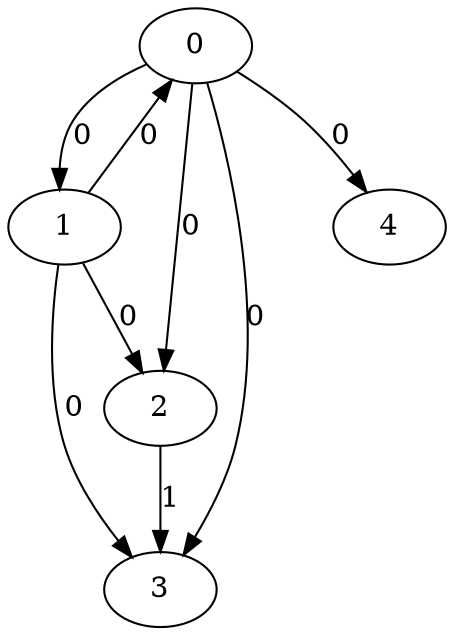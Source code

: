 // Source:310 Canonical: -1 0 0 0 0 0 -1 0 0 -1 -1 -1 -1 1 -1 -1 -1 -1 -1 -1 -1 -1 -1 -1 -1
digraph HRA_from_310_graph_000 {
  0 -> 1 [label="0"];
  0 -> 2 [label="0"];
  0 -> 3 [label="0"];
  1 -> 0 [label="0"];
  1 -> 2 [label="0"];
  1 -> 3 [label="0"];
  2 -> 3 [label="1"];
  0 -> 4 [label="0"];
}

// Source:310 Canonical: -1 0 0 0 0 0 -1 0 0 -1 -1 -1 -1 1 -1 -1 -1 -1 -1 -1 0 -1 -1 -1 -1
digraph HRA_from_310_graph_001 {
  0 -> 1 [label="0"];
  0 -> 2 [label="0"];
  0 -> 3 [label="0"];
  1 -> 0 [label="0"];
  1 -> 2 [label="0"];
  1 -> 3 [label="0"];
  2 -> 3 [label="1"];
  0 -> 4 [label="0"];
  4 -> 0 [label="0"];
}

// Source:310 Canonical: -1 0 0 0 -1 0 -1 0 0 0 -1 -1 -1 1 -1 -1 -1 -1 -1 -1 -1 -1 -1 -1 -1
digraph HRA_from_310_graph_002 {
  0 -> 1 [label="0"];
  0 -> 2 [label="0"];
  0 -> 3 [label="0"];
  1 -> 0 [label="0"];
  1 -> 2 [label="0"];
  1 -> 3 [label="0"];
  2 -> 3 [label="1"];
  1 -> 4 [label="0"];
}

// Source:310 Canonical: -1 0 0 0 0 0 -1 0 0 0 -1 -1 -1 1 -1 -1 -1 -1 -1 -1 -1 -1 -1 -1 -1
digraph HRA_from_310_graph_003 {
  0 -> 1 [label="0"];
  0 -> 2 [label="0"];
  0 -> 3 [label="0"];
  1 -> 0 [label="0"];
  1 -> 2 [label="0"];
  1 -> 3 [label="0"];
  2 -> 3 [label="1"];
  0 -> 4 [label="0"];
  1 -> 4 [label="0"];
}

// Source:310 Canonical: -1 0 0 0 -1 0 -1 0 0 0 -1 -1 -1 1 -1 -1 -1 -1 -1 -1 0 -1 -1 -1 -1
digraph HRA_from_310_graph_004 {
  0 -> 1 [label="0"];
  0 -> 2 [label="0"];
  0 -> 3 [label="0"];
  1 -> 0 [label="0"];
  1 -> 2 [label="0"];
  1 -> 3 [label="0"];
  2 -> 3 [label="1"];
  4 -> 0 [label="0"];
  1 -> 4 [label="0"];
}

// Source:310 Canonical: -1 0 0 0 0 0 -1 0 0 0 -1 -1 -1 1 -1 -1 -1 -1 -1 -1 0 -1 -1 -1 -1
digraph HRA_from_310_graph_005 {
  0 -> 1 [label="0"];
  0 -> 2 [label="0"];
  0 -> 3 [label="0"];
  1 -> 0 [label="0"];
  1 -> 2 [label="0"];
  1 -> 3 [label="0"];
  2 -> 3 [label="1"];
  0 -> 4 [label="0"];
  4 -> 0 [label="0"];
  1 -> 4 [label="0"];
}

// Source:310 Canonical: -1 0 0 0 0 0 -1 0 0 -1 -1 -1 -1 1 -1 -1 -1 -1 -1 -1 -1 0 -1 -1 -1
digraph HRA_from_310_graph_006 {
  0 -> 1 [label="0"];
  0 -> 2 [label="0"];
  0 -> 3 [label="0"];
  1 -> 0 [label="0"];
  1 -> 2 [label="0"];
  1 -> 3 [label="0"];
  2 -> 3 [label="1"];
  0 -> 4 [label="0"];
  4 -> 1 [label="0"];
}

// Source:310 Canonical: -1 0 0 0 0 0 -1 0 0 -1 -1 -1 -1 1 -1 -1 -1 -1 -1 -1 0 0 -1 -1 -1
digraph HRA_from_310_graph_007 {
  0 -> 1 [label="0"];
  0 -> 2 [label="0"];
  0 -> 3 [label="0"];
  1 -> 0 [label="0"];
  1 -> 2 [label="0"];
  1 -> 3 [label="0"];
  2 -> 3 [label="1"];
  0 -> 4 [label="0"];
  4 -> 0 [label="0"];
  4 -> 1 [label="0"];
}

// Source:310 Canonical: -1 0 0 0 -1 0 -1 0 0 0 -1 -1 -1 1 -1 -1 -1 -1 -1 -1 -1 0 -1 -1 -1
digraph HRA_from_310_graph_008 {
  0 -> 1 [label="0"];
  0 -> 2 [label="0"];
  0 -> 3 [label="0"];
  1 -> 0 [label="0"];
  1 -> 2 [label="0"];
  1 -> 3 [label="0"];
  2 -> 3 [label="1"];
  1 -> 4 [label="0"];
  4 -> 1 [label="0"];
}

// Source:310 Canonical: -1 0 0 0 0 0 -1 0 0 0 -1 -1 -1 1 -1 -1 -1 -1 -1 -1 -1 0 -1 -1 -1
digraph HRA_from_310_graph_009 {
  0 -> 1 [label="0"];
  0 -> 2 [label="0"];
  0 -> 3 [label="0"];
  1 -> 0 [label="0"];
  1 -> 2 [label="0"];
  1 -> 3 [label="0"];
  2 -> 3 [label="1"];
  0 -> 4 [label="0"];
  1 -> 4 [label="0"];
  4 -> 1 [label="0"];
}

// Source:310 Canonical: -1 0 0 0 -1 0 -1 0 0 0 -1 -1 -1 1 -1 -1 -1 -1 -1 -1 0 0 -1 -1 -1
digraph HRA_from_310_graph_010 {
  0 -> 1 [label="0"];
  0 -> 2 [label="0"];
  0 -> 3 [label="0"];
  1 -> 0 [label="0"];
  1 -> 2 [label="0"];
  1 -> 3 [label="0"];
  2 -> 3 [label="1"];
  4 -> 0 [label="0"];
  1 -> 4 [label="0"];
  4 -> 1 [label="0"];
}

// Source:310 Canonical: -1 0 0 0 0 0 -1 0 0 0 -1 -1 -1 1 -1 -1 -1 -1 -1 -1 0 0 -1 -1 -1
digraph HRA_from_310_graph_011 {
  0 -> 1 [label="0"];
  0 -> 2 [label="0"];
  0 -> 3 [label="0"];
  1 -> 0 [label="0"];
  1 -> 2 [label="0"];
  1 -> 3 [label="0"];
  2 -> 3 [label="1"];
  0 -> 4 [label="0"];
  4 -> 0 [label="0"];
  1 -> 4 [label="0"];
  4 -> 1 [label="0"];
}

// Source:310 Canonical: -1 0 0 0 -1 0 -1 0 0 -1 -1 -1 -1 1 0 -1 -1 -1 -1 -1 -1 -1 -1 -1 -1
digraph HRA_from_310_graph_012 {
  0 -> 1 [label="0"];
  0 -> 2 [label="0"];
  0 -> 3 [label="0"];
  1 -> 0 [label="0"];
  1 -> 2 [label="0"];
  1 -> 3 [label="0"];
  2 -> 3 [label="1"];
  2 -> 4 [label="0"];
}

// Source:310 Canonical: -1 0 0 0 0 0 -1 0 0 -1 -1 -1 -1 1 0 -1 -1 -1 -1 -1 -1 -1 -1 -1 -1
digraph HRA_from_310_graph_013 {
  0 -> 1 [label="0"];
  0 -> 2 [label="0"];
  0 -> 3 [label="0"];
  1 -> 0 [label="0"];
  1 -> 2 [label="0"];
  1 -> 3 [label="0"];
  2 -> 3 [label="1"];
  0 -> 4 [label="0"];
  2 -> 4 [label="0"];
}

// Source:310 Canonical: -1 0 0 0 -1 0 -1 0 0 -1 -1 -1 -1 1 0 -1 -1 -1 -1 -1 0 -1 -1 -1 -1
digraph HRA_from_310_graph_014 {
  0 -> 1 [label="0"];
  0 -> 2 [label="0"];
  0 -> 3 [label="0"];
  1 -> 0 [label="0"];
  1 -> 2 [label="0"];
  1 -> 3 [label="0"];
  2 -> 3 [label="1"];
  4 -> 0 [label="0"];
  2 -> 4 [label="0"];
}

// Source:310 Canonical: -1 0 0 0 0 0 -1 0 0 -1 -1 -1 -1 1 0 -1 -1 -1 -1 -1 0 -1 -1 -1 -1
digraph HRA_from_310_graph_015 {
  0 -> 1 [label="0"];
  0 -> 2 [label="0"];
  0 -> 3 [label="0"];
  1 -> 0 [label="0"];
  1 -> 2 [label="0"];
  1 -> 3 [label="0"];
  2 -> 3 [label="1"];
  0 -> 4 [label="0"];
  4 -> 0 [label="0"];
  2 -> 4 [label="0"];
}

// Source:310 Canonical: -1 0 0 0 -1 0 -1 0 0 0 -1 -1 -1 1 0 -1 -1 -1 -1 -1 -1 -1 -1 -1 -1
digraph HRA_from_310_graph_016 {
  0 -> 1 [label="0"];
  0 -> 2 [label="0"];
  0 -> 3 [label="0"];
  1 -> 0 [label="0"];
  1 -> 2 [label="0"];
  1 -> 3 [label="0"];
  2 -> 3 [label="1"];
  1 -> 4 [label="0"];
  2 -> 4 [label="0"];
}

// Source:310 Canonical: -1 0 0 0 0 0 -1 0 0 0 -1 -1 -1 1 0 -1 -1 -1 -1 -1 -1 -1 -1 -1 -1
digraph HRA_from_310_graph_017 {
  0 -> 1 [label="0"];
  0 -> 2 [label="0"];
  0 -> 3 [label="0"];
  1 -> 0 [label="0"];
  1 -> 2 [label="0"];
  1 -> 3 [label="0"];
  2 -> 3 [label="1"];
  0 -> 4 [label="0"];
  1 -> 4 [label="0"];
  2 -> 4 [label="0"];
}

// Source:310 Canonical: -1 0 0 0 -1 0 -1 0 0 0 -1 -1 -1 1 0 -1 -1 -1 -1 -1 0 -1 -1 -1 -1
digraph HRA_from_310_graph_018 {
  0 -> 1 [label="0"];
  0 -> 2 [label="0"];
  0 -> 3 [label="0"];
  1 -> 0 [label="0"];
  1 -> 2 [label="0"];
  1 -> 3 [label="0"];
  2 -> 3 [label="1"];
  4 -> 0 [label="0"];
  1 -> 4 [label="0"];
  2 -> 4 [label="0"];
}

// Source:310 Canonical: -1 0 0 0 0 0 -1 0 0 0 -1 -1 -1 1 0 -1 -1 -1 -1 -1 0 -1 -1 -1 -1
digraph HRA_from_310_graph_019 {
  0 -> 1 [label="0"];
  0 -> 2 [label="0"];
  0 -> 3 [label="0"];
  1 -> 0 [label="0"];
  1 -> 2 [label="0"];
  1 -> 3 [label="0"];
  2 -> 3 [label="1"];
  0 -> 4 [label="0"];
  4 -> 0 [label="0"];
  1 -> 4 [label="0"];
  2 -> 4 [label="0"];
}

// Source:310 Canonical: -1 0 0 0 -1 0 -1 0 0 -1 -1 -1 -1 1 0 -1 -1 -1 -1 -1 -1 0 -1 -1 -1
digraph HRA_from_310_graph_020 {
  0 -> 1 [label="0"];
  0 -> 2 [label="0"];
  0 -> 3 [label="0"];
  1 -> 0 [label="0"];
  1 -> 2 [label="0"];
  1 -> 3 [label="0"];
  2 -> 3 [label="1"];
  4 -> 1 [label="0"];
  2 -> 4 [label="0"];
}

// Source:310 Canonical: -1 0 0 0 0 0 -1 0 0 -1 -1 -1 -1 1 0 -1 -1 -1 -1 -1 -1 0 -1 -1 -1
digraph HRA_from_310_graph_021 {
  0 -> 1 [label="0"];
  0 -> 2 [label="0"];
  0 -> 3 [label="0"];
  1 -> 0 [label="0"];
  1 -> 2 [label="0"];
  1 -> 3 [label="0"];
  2 -> 3 [label="1"];
  0 -> 4 [label="0"];
  4 -> 1 [label="0"];
  2 -> 4 [label="0"];
}

// Source:310 Canonical: -1 0 0 0 -1 0 -1 0 0 -1 -1 -1 -1 1 0 -1 -1 -1 -1 -1 0 0 -1 -1 -1
digraph HRA_from_310_graph_022 {
  0 -> 1 [label="0"];
  0 -> 2 [label="0"];
  0 -> 3 [label="0"];
  1 -> 0 [label="0"];
  1 -> 2 [label="0"];
  1 -> 3 [label="0"];
  2 -> 3 [label="1"];
  4 -> 0 [label="0"];
  4 -> 1 [label="0"];
  2 -> 4 [label="0"];
}

// Source:310 Canonical: -1 0 0 0 0 0 -1 0 0 -1 -1 -1 -1 1 0 -1 -1 -1 -1 -1 0 0 -1 -1 -1
digraph HRA_from_310_graph_023 {
  0 -> 1 [label="0"];
  0 -> 2 [label="0"];
  0 -> 3 [label="0"];
  1 -> 0 [label="0"];
  1 -> 2 [label="0"];
  1 -> 3 [label="0"];
  2 -> 3 [label="1"];
  0 -> 4 [label="0"];
  4 -> 0 [label="0"];
  4 -> 1 [label="0"];
  2 -> 4 [label="0"];
}

// Source:310 Canonical: -1 0 0 0 -1 0 -1 0 0 0 -1 -1 -1 1 0 -1 -1 -1 -1 -1 -1 0 -1 -1 -1
digraph HRA_from_310_graph_024 {
  0 -> 1 [label="0"];
  0 -> 2 [label="0"];
  0 -> 3 [label="0"];
  1 -> 0 [label="0"];
  1 -> 2 [label="0"];
  1 -> 3 [label="0"];
  2 -> 3 [label="1"];
  1 -> 4 [label="0"];
  4 -> 1 [label="0"];
  2 -> 4 [label="0"];
}

// Source:310 Canonical: -1 0 0 0 0 0 -1 0 0 0 -1 -1 -1 1 0 -1 -1 -1 -1 -1 -1 0 -1 -1 -1
digraph HRA_from_310_graph_025 {
  0 -> 1 [label="0"];
  0 -> 2 [label="0"];
  0 -> 3 [label="0"];
  1 -> 0 [label="0"];
  1 -> 2 [label="0"];
  1 -> 3 [label="0"];
  2 -> 3 [label="1"];
  0 -> 4 [label="0"];
  1 -> 4 [label="0"];
  4 -> 1 [label="0"];
  2 -> 4 [label="0"];
}

// Source:310 Canonical: -1 0 0 0 -1 0 -1 0 0 0 -1 -1 -1 1 0 -1 -1 -1 -1 -1 0 0 -1 -1 -1
digraph HRA_from_310_graph_026 {
  0 -> 1 [label="0"];
  0 -> 2 [label="0"];
  0 -> 3 [label="0"];
  1 -> 0 [label="0"];
  1 -> 2 [label="0"];
  1 -> 3 [label="0"];
  2 -> 3 [label="1"];
  4 -> 0 [label="0"];
  1 -> 4 [label="0"];
  4 -> 1 [label="0"];
  2 -> 4 [label="0"];
}

// Source:310 Canonical: -1 0 0 0 0 0 -1 0 0 0 -1 -1 -1 1 0 -1 -1 -1 -1 -1 0 0 -1 -1 -1
digraph HRA_from_310_graph_027 {
  0 -> 1 [label="0"];
  0 -> 2 [label="0"];
  0 -> 3 [label="0"];
  1 -> 0 [label="0"];
  1 -> 2 [label="0"];
  1 -> 3 [label="0"];
  2 -> 3 [label="1"];
  0 -> 4 [label="0"];
  4 -> 0 [label="0"];
  1 -> 4 [label="0"];
  4 -> 1 [label="0"];
  2 -> 4 [label="0"];
}

// Source:310 Canonical: -1 0 0 0 0 0 -1 0 0 -1 -1 -1 -1 1 -1 -1 -1 -1 -1 -1 -1 -1 0 -1 -1
digraph HRA_from_310_graph_028 {
  0 -> 1 [label="0"];
  0 -> 2 [label="0"];
  0 -> 3 [label="0"];
  1 -> 0 [label="0"];
  1 -> 2 [label="0"];
  1 -> 3 [label="0"];
  2 -> 3 [label="1"];
  0 -> 4 [label="0"];
  4 -> 2 [label="0"];
}

// Source:310 Canonical: -1 0 0 0 0 0 -1 0 0 -1 -1 -1 -1 1 -1 -1 -1 -1 -1 -1 0 -1 0 -1 -1
digraph HRA_from_310_graph_029 {
  0 -> 1 [label="0"];
  0 -> 2 [label="0"];
  0 -> 3 [label="0"];
  1 -> 0 [label="0"];
  1 -> 2 [label="0"];
  1 -> 3 [label="0"];
  2 -> 3 [label="1"];
  0 -> 4 [label="0"];
  4 -> 0 [label="0"];
  4 -> 2 [label="0"];
}

// Source:310 Canonical: -1 0 0 0 -1 0 -1 0 0 0 -1 -1 -1 1 -1 -1 -1 -1 -1 -1 -1 -1 0 -1 -1
digraph HRA_from_310_graph_030 {
  0 -> 1 [label="0"];
  0 -> 2 [label="0"];
  0 -> 3 [label="0"];
  1 -> 0 [label="0"];
  1 -> 2 [label="0"];
  1 -> 3 [label="0"];
  2 -> 3 [label="1"];
  1 -> 4 [label="0"];
  4 -> 2 [label="0"];
}

// Source:310 Canonical: -1 0 0 0 0 0 -1 0 0 0 -1 -1 -1 1 -1 -1 -1 -1 -1 -1 -1 -1 0 -1 -1
digraph HRA_from_310_graph_031 {
  0 -> 1 [label="0"];
  0 -> 2 [label="0"];
  0 -> 3 [label="0"];
  1 -> 0 [label="0"];
  1 -> 2 [label="0"];
  1 -> 3 [label="0"];
  2 -> 3 [label="1"];
  0 -> 4 [label="0"];
  1 -> 4 [label="0"];
  4 -> 2 [label="0"];
}

// Source:310 Canonical: -1 0 0 0 -1 0 -1 0 0 0 -1 -1 -1 1 -1 -1 -1 -1 -1 -1 0 -1 0 -1 -1
digraph HRA_from_310_graph_032 {
  0 -> 1 [label="0"];
  0 -> 2 [label="0"];
  0 -> 3 [label="0"];
  1 -> 0 [label="0"];
  1 -> 2 [label="0"];
  1 -> 3 [label="0"];
  2 -> 3 [label="1"];
  4 -> 0 [label="0"];
  1 -> 4 [label="0"];
  4 -> 2 [label="0"];
}

// Source:310 Canonical: -1 0 0 0 0 0 -1 0 0 0 -1 -1 -1 1 -1 -1 -1 -1 -1 -1 0 -1 0 -1 -1
digraph HRA_from_310_graph_033 {
  0 -> 1 [label="0"];
  0 -> 2 [label="0"];
  0 -> 3 [label="0"];
  1 -> 0 [label="0"];
  1 -> 2 [label="0"];
  1 -> 3 [label="0"];
  2 -> 3 [label="1"];
  0 -> 4 [label="0"];
  4 -> 0 [label="0"];
  1 -> 4 [label="0"];
  4 -> 2 [label="0"];
}

// Source:310 Canonical: -1 0 0 0 0 0 -1 0 0 -1 -1 -1 -1 1 -1 -1 -1 -1 -1 -1 -1 0 0 -1 -1
digraph HRA_from_310_graph_034 {
  0 -> 1 [label="0"];
  0 -> 2 [label="0"];
  0 -> 3 [label="0"];
  1 -> 0 [label="0"];
  1 -> 2 [label="0"];
  1 -> 3 [label="0"];
  2 -> 3 [label="1"];
  0 -> 4 [label="0"];
  4 -> 1 [label="0"];
  4 -> 2 [label="0"];
}

// Source:310 Canonical: -1 0 0 0 0 0 -1 0 0 -1 -1 -1 -1 1 -1 -1 -1 -1 -1 -1 0 0 0 -1 -1
digraph HRA_from_310_graph_035 {
  0 -> 1 [label="0"];
  0 -> 2 [label="0"];
  0 -> 3 [label="0"];
  1 -> 0 [label="0"];
  1 -> 2 [label="0"];
  1 -> 3 [label="0"];
  2 -> 3 [label="1"];
  0 -> 4 [label="0"];
  4 -> 0 [label="0"];
  4 -> 1 [label="0"];
  4 -> 2 [label="0"];
}

// Source:310 Canonical: -1 0 0 0 -1 0 -1 0 0 0 -1 -1 -1 1 -1 -1 -1 -1 -1 -1 -1 0 0 -1 -1
digraph HRA_from_310_graph_036 {
  0 -> 1 [label="0"];
  0 -> 2 [label="0"];
  0 -> 3 [label="0"];
  1 -> 0 [label="0"];
  1 -> 2 [label="0"];
  1 -> 3 [label="0"];
  2 -> 3 [label="1"];
  1 -> 4 [label="0"];
  4 -> 1 [label="0"];
  4 -> 2 [label="0"];
}

// Source:310 Canonical: -1 0 0 0 0 0 -1 0 0 0 -1 -1 -1 1 -1 -1 -1 -1 -1 -1 -1 0 0 -1 -1
digraph HRA_from_310_graph_037 {
  0 -> 1 [label="0"];
  0 -> 2 [label="0"];
  0 -> 3 [label="0"];
  1 -> 0 [label="0"];
  1 -> 2 [label="0"];
  1 -> 3 [label="0"];
  2 -> 3 [label="1"];
  0 -> 4 [label="0"];
  1 -> 4 [label="0"];
  4 -> 1 [label="0"];
  4 -> 2 [label="0"];
}

// Source:310 Canonical: -1 0 0 0 -1 0 -1 0 0 0 -1 -1 -1 1 -1 -1 -1 -1 -1 -1 0 0 0 -1 -1
digraph HRA_from_310_graph_038 {
  0 -> 1 [label="0"];
  0 -> 2 [label="0"];
  0 -> 3 [label="0"];
  1 -> 0 [label="0"];
  1 -> 2 [label="0"];
  1 -> 3 [label="0"];
  2 -> 3 [label="1"];
  4 -> 0 [label="0"];
  1 -> 4 [label="0"];
  4 -> 1 [label="0"];
  4 -> 2 [label="0"];
}

// Source:310 Canonical: -1 0 0 0 0 0 -1 0 0 0 -1 -1 -1 1 -1 -1 -1 -1 -1 -1 0 0 0 -1 -1
digraph HRA_from_310_graph_039 {
  0 -> 1 [label="0"];
  0 -> 2 [label="0"];
  0 -> 3 [label="0"];
  1 -> 0 [label="0"];
  1 -> 2 [label="0"];
  1 -> 3 [label="0"];
  2 -> 3 [label="1"];
  0 -> 4 [label="0"];
  4 -> 0 [label="0"];
  1 -> 4 [label="0"];
  4 -> 1 [label="0"];
  4 -> 2 [label="0"];
}

// Source:310 Canonical: -1 0 0 0 -1 0 -1 0 0 -1 -1 -1 -1 1 0 -1 -1 -1 -1 -1 -1 -1 0 -1 -1
digraph HRA_from_310_graph_040 {
  0 -> 1 [label="0"];
  0 -> 2 [label="0"];
  0 -> 3 [label="0"];
  1 -> 0 [label="0"];
  1 -> 2 [label="0"];
  1 -> 3 [label="0"];
  2 -> 3 [label="1"];
  2 -> 4 [label="0"];
  4 -> 2 [label="0"];
}

// Source:310 Canonical: -1 0 0 0 0 0 -1 0 0 -1 -1 -1 -1 1 0 -1 -1 -1 -1 -1 -1 -1 0 -1 -1
digraph HRA_from_310_graph_041 {
  0 -> 1 [label="0"];
  0 -> 2 [label="0"];
  0 -> 3 [label="0"];
  1 -> 0 [label="0"];
  1 -> 2 [label="0"];
  1 -> 3 [label="0"];
  2 -> 3 [label="1"];
  0 -> 4 [label="0"];
  2 -> 4 [label="0"];
  4 -> 2 [label="0"];
}

// Source:310 Canonical: -1 0 0 0 -1 0 -1 0 0 -1 -1 -1 -1 1 0 -1 -1 -1 -1 -1 0 -1 0 -1 -1
digraph HRA_from_310_graph_042 {
  0 -> 1 [label="0"];
  0 -> 2 [label="0"];
  0 -> 3 [label="0"];
  1 -> 0 [label="0"];
  1 -> 2 [label="0"];
  1 -> 3 [label="0"];
  2 -> 3 [label="1"];
  4 -> 0 [label="0"];
  2 -> 4 [label="0"];
  4 -> 2 [label="0"];
}

// Source:310 Canonical: -1 0 0 0 0 0 -1 0 0 -1 -1 -1 -1 1 0 -1 -1 -1 -1 -1 0 -1 0 -1 -1
digraph HRA_from_310_graph_043 {
  0 -> 1 [label="0"];
  0 -> 2 [label="0"];
  0 -> 3 [label="0"];
  1 -> 0 [label="0"];
  1 -> 2 [label="0"];
  1 -> 3 [label="0"];
  2 -> 3 [label="1"];
  0 -> 4 [label="0"];
  4 -> 0 [label="0"];
  2 -> 4 [label="0"];
  4 -> 2 [label="0"];
}

// Source:310 Canonical: -1 0 0 0 -1 0 -1 0 0 0 -1 -1 -1 1 0 -1 -1 -1 -1 -1 -1 -1 0 -1 -1
digraph HRA_from_310_graph_044 {
  0 -> 1 [label="0"];
  0 -> 2 [label="0"];
  0 -> 3 [label="0"];
  1 -> 0 [label="0"];
  1 -> 2 [label="0"];
  1 -> 3 [label="0"];
  2 -> 3 [label="1"];
  1 -> 4 [label="0"];
  2 -> 4 [label="0"];
  4 -> 2 [label="0"];
}

// Source:310 Canonical: -1 0 0 0 0 0 -1 0 0 0 -1 -1 -1 1 0 -1 -1 -1 -1 -1 -1 -1 0 -1 -1
digraph HRA_from_310_graph_045 {
  0 -> 1 [label="0"];
  0 -> 2 [label="0"];
  0 -> 3 [label="0"];
  1 -> 0 [label="0"];
  1 -> 2 [label="0"];
  1 -> 3 [label="0"];
  2 -> 3 [label="1"];
  0 -> 4 [label="0"];
  1 -> 4 [label="0"];
  2 -> 4 [label="0"];
  4 -> 2 [label="0"];
}

// Source:310 Canonical: -1 0 0 0 -1 0 -1 0 0 0 -1 -1 -1 1 0 -1 -1 -1 -1 -1 0 -1 0 -1 -1
digraph HRA_from_310_graph_046 {
  0 -> 1 [label="0"];
  0 -> 2 [label="0"];
  0 -> 3 [label="0"];
  1 -> 0 [label="0"];
  1 -> 2 [label="0"];
  1 -> 3 [label="0"];
  2 -> 3 [label="1"];
  4 -> 0 [label="0"];
  1 -> 4 [label="0"];
  2 -> 4 [label="0"];
  4 -> 2 [label="0"];
}

// Source:310 Canonical: -1 0 0 0 0 0 -1 0 0 0 -1 -1 -1 1 0 -1 -1 -1 -1 -1 0 -1 0 -1 -1
digraph HRA_from_310_graph_047 {
  0 -> 1 [label="0"];
  0 -> 2 [label="0"];
  0 -> 3 [label="0"];
  1 -> 0 [label="0"];
  1 -> 2 [label="0"];
  1 -> 3 [label="0"];
  2 -> 3 [label="1"];
  0 -> 4 [label="0"];
  4 -> 0 [label="0"];
  1 -> 4 [label="0"];
  2 -> 4 [label="0"];
  4 -> 2 [label="0"];
}

// Source:310 Canonical: -1 0 0 0 -1 0 -1 0 0 -1 -1 -1 -1 1 0 -1 -1 -1 -1 -1 -1 0 0 -1 -1
digraph HRA_from_310_graph_048 {
  0 -> 1 [label="0"];
  0 -> 2 [label="0"];
  0 -> 3 [label="0"];
  1 -> 0 [label="0"];
  1 -> 2 [label="0"];
  1 -> 3 [label="0"];
  2 -> 3 [label="1"];
  4 -> 1 [label="0"];
  2 -> 4 [label="0"];
  4 -> 2 [label="0"];
}

// Source:310 Canonical: -1 0 0 0 0 0 -1 0 0 -1 -1 -1 -1 1 0 -1 -1 -1 -1 -1 -1 0 0 -1 -1
digraph HRA_from_310_graph_049 {
  0 -> 1 [label="0"];
  0 -> 2 [label="0"];
  0 -> 3 [label="0"];
  1 -> 0 [label="0"];
  1 -> 2 [label="0"];
  1 -> 3 [label="0"];
  2 -> 3 [label="1"];
  0 -> 4 [label="0"];
  4 -> 1 [label="0"];
  2 -> 4 [label="0"];
  4 -> 2 [label="0"];
}

// Source:310 Canonical: -1 0 0 0 -1 0 -1 0 0 -1 -1 -1 -1 1 0 -1 -1 -1 -1 -1 0 0 0 -1 -1
digraph HRA_from_310_graph_050 {
  0 -> 1 [label="0"];
  0 -> 2 [label="0"];
  0 -> 3 [label="0"];
  1 -> 0 [label="0"];
  1 -> 2 [label="0"];
  1 -> 3 [label="0"];
  2 -> 3 [label="1"];
  4 -> 0 [label="0"];
  4 -> 1 [label="0"];
  2 -> 4 [label="0"];
  4 -> 2 [label="0"];
}

// Source:310 Canonical: -1 0 0 0 0 0 -1 0 0 -1 -1 -1 -1 1 0 -1 -1 -1 -1 -1 0 0 0 -1 -1
digraph HRA_from_310_graph_051 {
  0 -> 1 [label="0"];
  0 -> 2 [label="0"];
  0 -> 3 [label="0"];
  1 -> 0 [label="0"];
  1 -> 2 [label="0"];
  1 -> 3 [label="0"];
  2 -> 3 [label="1"];
  0 -> 4 [label="0"];
  4 -> 0 [label="0"];
  4 -> 1 [label="0"];
  2 -> 4 [label="0"];
  4 -> 2 [label="0"];
}

// Source:310 Canonical: -1 0 0 0 -1 0 -1 0 0 0 -1 -1 -1 1 0 -1 -1 -1 -1 -1 -1 0 0 -1 -1
digraph HRA_from_310_graph_052 {
  0 -> 1 [label="0"];
  0 -> 2 [label="0"];
  0 -> 3 [label="0"];
  1 -> 0 [label="0"];
  1 -> 2 [label="0"];
  1 -> 3 [label="0"];
  2 -> 3 [label="1"];
  1 -> 4 [label="0"];
  4 -> 1 [label="0"];
  2 -> 4 [label="0"];
  4 -> 2 [label="0"];
}

// Source:310 Canonical: -1 0 0 0 0 0 -1 0 0 0 -1 -1 -1 1 0 -1 -1 -1 -1 -1 -1 0 0 -1 -1
digraph HRA_from_310_graph_053 {
  0 -> 1 [label="0"];
  0 -> 2 [label="0"];
  0 -> 3 [label="0"];
  1 -> 0 [label="0"];
  1 -> 2 [label="0"];
  1 -> 3 [label="0"];
  2 -> 3 [label="1"];
  0 -> 4 [label="0"];
  1 -> 4 [label="0"];
  4 -> 1 [label="0"];
  2 -> 4 [label="0"];
  4 -> 2 [label="0"];
}

// Source:310 Canonical: -1 0 0 0 -1 0 -1 0 0 0 -1 -1 -1 1 0 -1 -1 -1 -1 -1 0 0 0 -1 -1
digraph HRA_from_310_graph_054 {
  0 -> 1 [label="0"];
  0 -> 2 [label="0"];
  0 -> 3 [label="0"];
  1 -> 0 [label="0"];
  1 -> 2 [label="0"];
  1 -> 3 [label="0"];
  2 -> 3 [label="1"];
  4 -> 0 [label="0"];
  1 -> 4 [label="0"];
  4 -> 1 [label="0"];
  2 -> 4 [label="0"];
  4 -> 2 [label="0"];
}

// Source:310 Canonical: -1 0 0 0 0 0 -1 0 0 0 -1 -1 -1 1 0 -1 -1 -1 -1 -1 0 0 0 -1 -1
digraph HRA_from_310_graph_055 {
  0 -> 1 [label="0"];
  0 -> 2 [label="0"];
  0 -> 3 [label="0"];
  1 -> 0 [label="0"];
  1 -> 2 [label="0"];
  1 -> 3 [label="0"];
  2 -> 3 [label="1"];
  0 -> 4 [label="0"];
  4 -> 0 [label="0"];
  1 -> 4 [label="0"];
  4 -> 1 [label="0"];
  2 -> 4 [label="0"];
  4 -> 2 [label="0"];
}

// Source:310 Canonical: -1 0 0 0 -1 0 -1 0 0 -1 -1 -1 -1 1 -1 -1 -1 -1 -1 0 -1 -1 -1 -1 -1
digraph HRA_from_310_graph_056 {
  0 -> 1 [label="0"];
  0 -> 2 [label="0"];
  0 -> 3 [label="0"];
  1 -> 0 [label="0"];
  1 -> 2 [label="0"];
  1 -> 3 [label="0"];
  2 -> 3 [label="1"];
  3 -> 4 [label="0"];
}

// Source:310 Canonical: -1 0 0 0 0 0 -1 0 0 -1 -1 -1 -1 1 -1 -1 -1 -1 -1 0 -1 -1 -1 -1 -1
digraph HRA_from_310_graph_057 {
  0 -> 1 [label="0"];
  0 -> 2 [label="0"];
  0 -> 3 [label="0"];
  1 -> 0 [label="0"];
  1 -> 2 [label="0"];
  1 -> 3 [label="0"];
  2 -> 3 [label="1"];
  0 -> 4 [label="0"];
  3 -> 4 [label="0"];
}

// Source:310 Canonical: -1 0 0 0 -1 0 -1 0 0 -1 -1 -1 -1 1 -1 -1 -1 -1 -1 0 0 -1 -1 -1 -1
digraph HRA_from_310_graph_058 {
  0 -> 1 [label="0"];
  0 -> 2 [label="0"];
  0 -> 3 [label="0"];
  1 -> 0 [label="0"];
  1 -> 2 [label="0"];
  1 -> 3 [label="0"];
  2 -> 3 [label="1"];
  4 -> 0 [label="0"];
  3 -> 4 [label="0"];
}

// Source:310 Canonical: -1 0 0 0 0 0 -1 0 0 -1 -1 -1 -1 1 -1 -1 -1 -1 -1 0 0 -1 -1 -1 -1
digraph HRA_from_310_graph_059 {
  0 -> 1 [label="0"];
  0 -> 2 [label="0"];
  0 -> 3 [label="0"];
  1 -> 0 [label="0"];
  1 -> 2 [label="0"];
  1 -> 3 [label="0"];
  2 -> 3 [label="1"];
  0 -> 4 [label="0"];
  4 -> 0 [label="0"];
  3 -> 4 [label="0"];
}

// Source:310 Canonical: -1 0 0 0 -1 0 -1 0 0 0 -1 -1 -1 1 -1 -1 -1 -1 -1 0 -1 -1 -1 -1 -1
digraph HRA_from_310_graph_060 {
  0 -> 1 [label="0"];
  0 -> 2 [label="0"];
  0 -> 3 [label="0"];
  1 -> 0 [label="0"];
  1 -> 2 [label="0"];
  1 -> 3 [label="0"];
  2 -> 3 [label="1"];
  1 -> 4 [label="0"];
  3 -> 4 [label="0"];
}

// Source:310 Canonical: -1 0 0 0 0 0 -1 0 0 0 -1 -1 -1 1 -1 -1 -1 -1 -1 0 -1 -1 -1 -1 -1
digraph HRA_from_310_graph_061 {
  0 -> 1 [label="0"];
  0 -> 2 [label="0"];
  0 -> 3 [label="0"];
  1 -> 0 [label="0"];
  1 -> 2 [label="0"];
  1 -> 3 [label="0"];
  2 -> 3 [label="1"];
  0 -> 4 [label="0"];
  1 -> 4 [label="0"];
  3 -> 4 [label="0"];
}

// Source:310 Canonical: -1 0 0 0 -1 0 -1 0 0 0 -1 -1 -1 1 -1 -1 -1 -1 -1 0 0 -1 -1 -1 -1
digraph HRA_from_310_graph_062 {
  0 -> 1 [label="0"];
  0 -> 2 [label="0"];
  0 -> 3 [label="0"];
  1 -> 0 [label="0"];
  1 -> 2 [label="0"];
  1 -> 3 [label="0"];
  2 -> 3 [label="1"];
  4 -> 0 [label="0"];
  1 -> 4 [label="0"];
  3 -> 4 [label="0"];
}

// Source:310 Canonical: -1 0 0 0 0 0 -1 0 0 0 -1 -1 -1 1 -1 -1 -1 -1 -1 0 0 -1 -1 -1 -1
digraph HRA_from_310_graph_063 {
  0 -> 1 [label="0"];
  0 -> 2 [label="0"];
  0 -> 3 [label="0"];
  1 -> 0 [label="0"];
  1 -> 2 [label="0"];
  1 -> 3 [label="0"];
  2 -> 3 [label="1"];
  0 -> 4 [label="0"];
  4 -> 0 [label="0"];
  1 -> 4 [label="0"];
  3 -> 4 [label="0"];
}

// Source:310 Canonical: -1 0 0 0 -1 0 -1 0 0 -1 -1 -1 -1 1 -1 -1 -1 -1 -1 0 -1 0 -1 -1 -1
digraph HRA_from_310_graph_064 {
  0 -> 1 [label="0"];
  0 -> 2 [label="0"];
  0 -> 3 [label="0"];
  1 -> 0 [label="0"];
  1 -> 2 [label="0"];
  1 -> 3 [label="0"];
  2 -> 3 [label="1"];
  4 -> 1 [label="0"];
  3 -> 4 [label="0"];
}

// Source:310 Canonical: -1 0 0 0 0 0 -1 0 0 -1 -1 -1 -1 1 -1 -1 -1 -1 -1 0 -1 0 -1 -1 -1
digraph HRA_from_310_graph_065 {
  0 -> 1 [label="0"];
  0 -> 2 [label="0"];
  0 -> 3 [label="0"];
  1 -> 0 [label="0"];
  1 -> 2 [label="0"];
  1 -> 3 [label="0"];
  2 -> 3 [label="1"];
  0 -> 4 [label="0"];
  4 -> 1 [label="0"];
  3 -> 4 [label="0"];
}

// Source:310 Canonical: -1 0 0 0 -1 0 -1 0 0 -1 -1 -1 -1 1 -1 -1 -1 -1 -1 0 0 0 -1 -1 -1
digraph HRA_from_310_graph_066 {
  0 -> 1 [label="0"];
  0 -> 2 [label="0"];
  0 -> 3 [label="0"];
  1 -> 0 [label="0"];
  1 -> 2 [label="0"];
  1 -> 3 [label="0"];
  2 -> 3 [label="1"];
  4 -> 0 [label="0"];
  4 -> 1 [label="0"];
  3 -> 4 [label="0"];
}

// Source:310 Canonical: -1 0 0 0 0 0 -1 0 0 -1 -1 -1 -1 1 -1 -1 -1 -1 -1 0 0 0 -1 -1 -1
digraph HRA_from_310_graph_067 {
  0 -> 1 [label="0"];
  0 -> 2 [label="0"];
  0 -> 3 [label="0"];
  1 -> 0 [label="0"];
  1 -> 2 [label="0"];
  1 -> 3 [label="0"];
  2 -> 3 [label="1"];
  0 -> 4 [label="0"];
  4 -> 0 [label="0"];
  4 -> 1 [label="0"];
  3 -> 4 [label="0"];
}

// Source:310 Canonical: -1 0 0 0 -1 0 -1 0 0 0 -1 -1 -1 1 -1 -1 -1 -1 -1 0 -1 0 -1 -1 -1
digraph HRA_from_310_graph_068 {
  0 -> 1 [label="0"];
  0 -> 2 [label="0"];
  0 -> 3 [label="0"];
  1 -> 0 [label="0"];
  1 -> 2 [label="0"];
  1 -> 3 [label="0"];
  2 -> 3 [label="1"];
  1 -> 4 [label="0"];
  4 -> 1 [label="0"];
  3 -> 4 [label="0"];
}

// Source:310 Canonical: -1 0 0 0 0 0 -1 0 0 0 -1 -1 -1 1 -1 -1 -1 -1 -1 0 -1 0 -1 -1 -1
digraph HRA_from_310_graph_069 {
  0 -> 1 [label="0"];
  0 -> 2 [label="0"];
  0 -> 3 [label="0"];
  1 -> 0 [label="0"];
  1 -> 2 [label="0"];
  1 -> 3 [label="0"];
  2 -> 3 [label="1"];
  0 -> 4 [label="0"];
  1 -> 4 [label="0"];
  4 -> 1 [label="0"];
  3 -> 4 [label="0"];
}

// Source:310 Canonical: -1 0 0 0 -1 0 -1 0 0 0 -1 -1 -1 1 -1 -1 -1 -1 -1 0 0 0 -1 -1 -1
digraph HRA_from_310_graph_070 {
  0 -> 1 [label="0"];
  0 -> 2 [label="0"];
  0 -> 3 [label="0"];
  1 -> 0 [label="0"];
  1 -> 2 [label="0"];
  1 -> 3 [label="0"];
  2 -> 3 [label="1"];
  4 -> 0 [label="0"];
  1 -> 4 [label="0"];
  4 -> 1 [label="0"];
  3 -> 4 [label="0"];
}

// Source:310 Canonical: -1 0 0 0 0 0 -1 0 0 0 -1 -1 -1 1 -1 -1 -1 -1 -1 0 0 0 -1 -1 -1
digraph HRA_from_310_graph_071 {
  0 -> 1 [label="0"];
  0 -> 2 [label="0"];
  0 -> 3 [label="0"];
  1 -> 0 [label="0"];
  1 -> 2 [label="0"];
  1 -> 3 [label="0"];
  2 -> 3 [label="1"];
  0 -> 4 [label="0"];
  4 -> 0 [label="0"];
  1 -> 4 [label="0"];
  4 -> 1 [label="0"];
  3 -> 4 [label="0"];
}

// Source:310 Canonical: -1 0 0 0 -1 0 -1 0 0 -1 -1 -1 -1 1 0 -1 -1 -1 -1 0 -1 -1 -1 -1 -1
digraph HRA_from_310_graph_072 {
  0 -> 1 [label="0"];
  0 -> 2 [label="0"];
  0 -> 3 [label="0"];
  1 -> 0 [label="0"];
  1 -> 2 [label="0"];
  1 -> 3 [label="0"];
  2 -> 3 [label="1"];
  2 -> 4 [label="0"];
  3 -> 4 [label="0"];
}

// Source:310 Canonical: -1 0 0 0 0 0 -1 0 0 -1 -1 -1 -1 1 0 -1 -1 -1 -1 0 -1 -1 -1 -1 -1
digraph HRA_from_310_graph_073 {
  0 -> 1 [label="0"];
  0 -> 2 [label="0"];
  0 -> 3 [label="0"];
  1 -> 0 [label="0"];
  1 -> 2 [label="0"];
  1 -> 3 [label="0"];
  2 -> 3 [label="1"];
  0 -> 4 [label="0"];
  2 -> 4 [label="0"];
  3 -> 4 [label="0"];
}

// Source:310 Canonical: -1 0 0 0 -1 0 -1 0 0 -1 -1 -1 -1 1 0 -1 -1 -1 -1 0 0 -1 -1 -1 -1
digraph HRA_from_310_graph_074 {
  0 -> 1 [label="0"];
  0 -> 2 [label="0"];
  0 -> 3 [label="0"];
  1 -> 0 [label="0"];
  1 -> 2 [label="0"];
  1 -> 3 [label="0"];
  2 -> 3 [label="1"];
  4 -> 0 [label="0"];
  2 -> 4 [label="0"];
  3 -> 4 [label="0"];
}

// Source:310 Canonical: -1 0 0 0 0 0 -1 0 0 -1 -1 -1 -1 1 0 -1 -1 -1 -1 0 0 -1 -1 -1 -1
digraph HRA_from_310_graph_075 {
  0 -> 1 [label="0"];
  0 -> 2 [label="0"];
  0 -> 3 [label="0"];
  1 -> 0 [label="0"];
  1 -> 2 [label="0"];
  1 -> 3 [label="0"];
  2 -> 3 [label="1"];
  0 -> 4 [label="0"];
  4 -> 0 [label="0"];
  2 -> 4 [label="0"];
  3 -> 4 [label="0"];
}

// Source:310 Canonical: -1 0 0 0 -1 0 -1 0 0 0 -1 -1 -1 1 0 -1 -1 -1 -1 0 -1 -1 -1 -1 -1
digraph HRA_from_310_graph_076 {
  0 -> 1 [label="0"];
  0 -> 2 [label="0"];
  0 -> 3 [label="0"];
  1 -> 0 [label="0"];
  1 -> 2 [label="0"];
  1 -> 3 [label="0"];
  2 -> 3 [label="1"];
  1 -> 4 [label="0"];
  2 -> 4 [label="0"];
  3 -> 4 [label="0"];
}

// Source:310 Canonical: -1 0 0 0 0 0 -1 0 0 0 -1 -1 -1 1 0 -1 -1 -1 -1 0 -1 -1 -1 -1 -1
digraph HRA_from_310_graph_077 {
  0 -> 1 [label="0"];
  0 -> 2 [label="0"];
  0 -> 3 [label="0"];
  1 -> 0 [label="0"];
  1 -> 2 [label="0"];
  1 -> 3 [label="0"];
  2 -> 3 [label="1"];
  0 -> 4 [label="0"];
  1 -> 4 [label="0"];
  2 -> 4 [label="0"];
  3 -> 4 [label="0"];
}

// Source:310 Canonical: -1 0 0 0 -1 0 -1 0 0 0 -1 -1 -1 1 0 -1 -1 -1 -1 0 0 -1 -1 -1 -1
digraph HRA_from_310_graph_078 {
  0 -> 1 [label="0"];
  0 -> 2 [label="0"];
  0 -> 3 [label="0"];
  1 -> 0 [label="0"];
  1 -> 2 [label="0"];
  1 -> 3 [label="0"];
  2 -> 3 [label="1"];
  4 -> 0 [label="0"];
  1 -> 4 [label="0"];
  2 -> 4 [label="0"];
  3 -> 4 [label="0"];
}

// Source:310 Canonical: -1 0 0 0 0 0 -1 0 0 0 -1 -1 -1 1 0 -1 -1 -1 -1 0 0 -1 -1 -1 -1
digraph HRA_from_310_graph_079 {
  0 -> 1 [label="0"];
  0 -> 2 [label="0"];
  0 -> 3 [label="0"];
  1 -> 0 [label="0"];
  1 -> 2 [label="0"];
  1 -> 3 [label="0"];
  2 -> 3 [label="1"];
  0 -> 4 [label="0"];
  4 -> 0 [label="0"];
  1 -> 4 [label="0"];
  2 -> 4 [label="0"];
  3 -> 4 [label="0"];
}

// Source:310 Canonical: -1 0 0 0 -1 0 -1 0 0 -1 -1 -1 -1 1 0 -1 -1 -1 -1 0 -1 0 -1 -1 -1
digraph HRA_from_310_graph_080 {
  0 -> 1 [label="0"];
  0 -> 2 [label="0"];
  0 -> 3 [label="0"];
  1 -> 0 [label="0"];
  1 -> 2 [label="0"];
  1 -> 3 [label="0"];
  2 -> 3 [label="1"];
  4 -> 1 [label="0"];
  2 -> 4 [label="0"];
  3 -> 4 [label="0"];
}

// Source:310 Canonical: -1 0 0 0 0 0 -1 0 0 -1 -1 -1 -1 1 0 -1 -1 -1 -1 0 -1 0 -1 -1 -1
digraph HRA_from_310_graph_081 {
  0 -> 1 [label="0"];
  0 -> 2 [label="0"];
  0 -> 3 [label="0"];
  1 -> 0 [label="0"];
  1 -> 2 [label="0"];
  1 -> 3 [label="0"];
  2 -> 3 [label="1"];
  0 -> 4 [label="0"];
  4 -> 1 [label="0"];
  2 -> 4 [label="0"];
  3 -> 4 [label="0"];
}

// Source:310 Canonical: -1 0 0 0 -1 0 -1 0 0 -1 -1 -1 -1 1 0 -1 -1 -1 -1 0 0 0 -1 -1 -1
digraph HRA_from_310_graph_082 {
  0 -> 1 [label="0"];
  0 -> 2 [label="0"];
  0 -> 3 [label="0"];
  1 -> 0 [label="0"];
  1 -> 2 [label="0"];
  1 -> 3 [label="0"];
  2 -> 3 [label="1"];
  4 -> 0 [label="0"];
  4 -> 1 [label="0"];
  2 -> 4 [label="0"];
  3 -> 4 [label="0"];
}

// Source:310 Canonical: -1 0 0 0 0 0 -1 0 0 -1 -1 -1 -1 1 0 -1 -1 -1 -1 0 0 0 -1 -1 -1
digraph HRA_from_310_graph_083 {
  0 -> 1 [label="0"];
  0 -> 2 [label="0"];
  0 -> 3 [label="0"];
  1 -> 0 [label="0"];
  1 -> 2 [label="0"];
  1 -> 3 [label="0"];
  2 -> 3 [label="1"];
  0 -> 4 [label="0"];
  4 -> 0 [label="0"];
  4 -> 1 [label="0"];
  2 -> 4 [label="0"];
  3 -> 4 [label="0"];
}

// Source:310 Canonical: -1 0 0 0 -1 0 -1 0 0 0 -1 -1 -1 1 0 -1 -1 -1 -1 0 -1 0 -1 -1 -1
digraph HRA_from_310_graph_084 {
  0 -> 1 [label="0"];
  0 -> 2 [label="0"];
  0 -> 3 [label="0"];
  1 -> 0 [label="0"];
  1 -> 2 [label="0"];
  1 -> 3 [label="0"];
  2 -> 3 [label="1"];
  1 -> 4 [label="0"];
  4 -> 1 [label="0"];
  2 -> 4 [label="0"];
  3 -> 4 [label="0"];
}

// Source:310 Canonical: -1 0 0 0 0 0 -1 0 0 0 -1 -1 -1 1 0 -1 -1 -1 -1 0 -1 0 -1 -1 -1
digraph HRA_from_310_graph_085 {
  0 -> 1 [label="0"];
  0 -> 2 [label="0"];
  0 -> 3 [label="0"];
  1 -> 0 [label="0"];
  1 -> 2 [label="0"];
  1 -> 3 [label="0"];
  2 -> 3 [label="1"];
  0 -> 4 [label="0"];
  1 -> 4 [label="0"];
  4 -> 1 [label="0"];
  2 -> 4 [label="0"];
  3 -> 4 [label="0"];
}

// Source:310 Canonical: -1 0 0 0 -1 0 -1 0 0 0 -1 -1 -1 1 0 -1 -1 -1 -1 0 0 0 -1 -1 -1
digraph HRA_from_310_graph_086 {
  0 -> 1 [label="0"];
  0 -> 2 [label="0"];
  0 -> 3 [label="0"];
  1 -> 0 [label="0"];
  1 -> 2 [label="0"];
  1 -> 3 [label="0"];
  2 -> 3 [label="1"];
  4 -> 0 [label="0"];
  1 -> 4 [label="0"];
  4 -> 1 [label="0"];
  2 -> 4 [label="0"];
  3 -> 4 [label="0"];
}

// Source:310 Canonical: -1 0 0 0 0 0 -1 0 0 0 -1 -1 -1 1 0 -1 -1 -1 -1 0 0 0 -1 -1 -1
digraph HRA_from_310_graph_087 {
  0 -> 1 [label="0"];
  0 -> 2 [label="0"];
  0 -> 3 [label="0"];
  1 -> 0 [label="0"];
  1 -> 2 [label="0"];
  1 -> 3 [label="0"];
  2 -> 3 [label="1"];
  0 -> 4 [label="0"];
  4 -> 0 [label="0"];
  1 -> 4 [label="0"];
  4 -> 1 [label="0"];
  2 -> 4 [label="0"];
  3 -> 4 [label="0"];
}

// Source:310 Canonical: -1 0 0 0 -1 0 -1 0 0 -1 -1 -1 -1 1 -1 -1 -1 -1 -1 0 -1 -1 0 -1 -1
digraph HRA_from_310_graph_088 {
  0 -> 1 [label="0"];
  0 -> 2 [label="0"];
  0 -> 3 [label="0"];
  1 -> 0 [label="0"];
  1 -> 2 [label="0"];
  1 -> 3 [label="0"];
  2 -> 3 [label="1"];
  4 -> 2 [label="0"];
  3 -> 4 [label="0"];
}

// Source:310 Canonical: -1 0 0 0 0 0 -1 0 0 -1 -1 -1 -1 1 -1 -1 -1 -1 -1 0 -1 -1 0 -1 -1
digraph HRA_from_310_graph_089 {
  0 -> 1 [label="0"];
  0 -> 2 [label="0"];
  0 -> 3 [label="0"];
  1 -> 0 [label="0"];
  1 -> 2 [label="0"];
  1 -> 3 [label="0"];
  2 -> 3 [label="1"];
  0 -> 4 [label="0"];
  4 -> 2 [label="0"];
  3 -> 4 [label="0"];
}

// Source:310 Canonical: -1 0 0 0 -1 0 -1 0 0 -1 -1 -1 -1 1 -1 -1 -1 -1 -1 0 0 -1 0 -1 -1
digraph HRA_from_310_graph_090 {
  0 -> 1 [label="0"];
  0 -> 2 [label="0"];
  0 -> 3 [label="0"];
  1 -> 0 [label="0"];
  1 -> 2 [label="0"];
  1 -> 3 [label="0"];
  2 -> 3 [label="1"];
  4 -> 0 [label="0"];
  4 -> 2 [label="0"];
  3 -> 4 [label="0"];
}

// Source:310 Canonical: -1 0 0 0 0 0 -1 0 0 -1 -1 -1 -1 1 -1 -1 -1 -1 -1 0 0 -1 0 -1 -1
digraph HRA_from_310_graph_091 {
  0 -> 1 [label="0"];
  0 -> 2 [label="0"];
  0 -> 3 [label="0"];
  1 -> 0 [label="0"];
  1 -> 2 [label="0"];
  1 -> 3 [label="0"];
  2 -> 3 [label="1"];
  0 -> 4 [label="0"];
  4 -> 0 [label="0"];
  4 -> 2 [label="0"];
  3 -> 4 [label="0"];
}

// Source:310 Canonical: -1 0 0 0 -1 0 -1 0 0 0 -1 -1 -1 1 -1 -1 -1 -1 -1 0 -1 -1 0 -1 -1
digraph HRA_from_310_graph_092 {
  0 -> 1 [label="0"];
  0 -> 2 [label="0"];
  0 -> 3 [label="0"];
  1 -> 0 [label="0"];
  1 -> 2 [label="0"];
  1 -> 3 [label="0"];
  2 -> 3 [label="1"];
  1 -> 4 [label="0"];
  4 -> 2 [label="0"];
  3 -> 4 [label="0"];
}

// Source:310 Canonical: -1 0 0 0 0 0 -1 0 0 0 -1 -1 -1 1 -1 -1 -1 -1 -1 0 -1 -1 0 -1 -1
digraph HRA_from_310_graph_093 {
  0 -> 1 [label="0"];
  0 -> 2 [label="0"];
  0 -> 3 [label="0"];
  1 -> 0 [label="0"];
  1 -> 2 [label="0"];
  1 -> 3 [label="0"];
  2 -> 3 [label="1"];
  0 -> 4 [label="0"];
  1 -> 4 [label="0"];
  4 -> 2 [label="0"];
  3 -> 4 [label="0"];
}

// Source:310 Canonical: -1 0 0 0 -1 0 -1 0 0 0 -1 -1 -1 1 -1 -1 -1 -1 -1 0 0 -1 0 -1 -1
digraph HRA_from_310_graph_094 {
  0 -> 1 [label="0"];
  0 -> 2 [label="0"];
  0 -> 3 [label="0"];
  1 -> 0 [label="0"];
  1 -> 2 [label="0"];
  1 -> 3 [label="0"];
  2 -> 3 [label="1"];
  4 -> 0 [label="0"];
  1 -> 4 [label="0"];
  4 -> 2 [label="0"];
  3 -> 4 [label="0"];
}

// Source:310 Canonical: -1 0 0 0 0 0 -1 0 0 0 -1 -1 -1 1 -1 -1 -1 -1 -1 0 0 -1 0 -1 -1
digraph HRA_from_310_graph_095 {
  0 -> 1 [label="0"];
  0 -> 2 [label="0"];
  0 -> 3 [label="0"];
  1 -> 0 [label="0"];
  1 -> 2 [label="0"];
  1 -> 3 [label="0"];
  2 -> 3 [label="1"];
  0 -> 4 [label="0"];
  4 -> 0 [label="0"];
  1 -> 4 [label="0"];
  4 -> 2 [label="0"];
  3 -> 4 [label="0"];
}

// Source:310 Canonical: -1 0 0 0 -1 0 -1 0 0 -1 -1 -1 -1 1 -1 -1 -1 -1 -1 0 -1 0 0 -1 -1
digraph HRA_from_310_graph_096 {
  0 -> 1 [label="0"];
  0 -> 2 [label="0"];
  0 -> 3 [label="0"];
  1 -> 0 [label="0"];
  1 -> 2 [label="0"];
  1 -> 3 [label="0"];
  2 -> 3 [label="1"];
  4 -> 1 [label="0"];
  4 -> 2 [label="0"];
  3 -> 4 [label="0"];
}

// Source:310 Canonical: -1 0 0 0 0 0 -1 0 0 -1 -1 -1 -1 1 -1 -1 -1 -1 -1 0 -1 0 0 -1 -1
digraph HRA_from_310_graph_097 {
  0 -> 1 [label="0"];
  0 -> 2 [label="0"];
  0 -> 3 [label="0"];
  1 -> 0 [label="0"];
  1 -> 2 [label="0"];
  1 -> 3 [label="0"];
  2 -> 3 [label="1"];
  0 -> 4 [label="0"];
  4 -> 1 [label="0"];
  4 -> 2 [label="0"];
  3 -> 4 [label="0"];
}

// Source:310 Canonical: -1 0 0 0 -1 0 -1 0 0 -1 -1 -1 -1 1 -1 -1 -1 -1 -1 0 0 0 0 -1 -1
digraph HRA_from_310_graph_098 {
  0 -> 1 [label="0"];
  0 -> 2 [label="0"];
  0 -> 3 [label="0"];
  1 -> 0 [label="0"];
  1 -> 2 [label="0"];
  1 -> 3 [label="0"];
  2 -> 3 [label="1"];
  4 -> 0 [label="0"];
  4 -> 1 [label="0"];
  4 -> 2 [label="0"];
  3 -> 4 [label="0"];
}

// Source:310 Canonical: -1 0 0 0 0 0 -1 0 0 -1 -1 -1 -1 1 -1 -1 -1 -1 -1 0 0 0 0 -1 -1
digraph HRA_from_310_graph_099 {
  0 -> 1 [label="0"];
  0 -> 2 [label="0"];
  0 -> 3 [label="0"];
  1 -> 0 [label="0"];
  1 -> 2 [label="0"];
  1 -> 3 [label="0"];
  2 -> 3 [label="1"];
  0 -> 4 [label="0"];
  4 -> 0 [label="0"];
  4 -> 1 [label="0"];
  4 -> 2 [label="0"];
  3 -> 4 [label="0"];
}

// Source:310 Canonical: -1 0 0 0 -1 0 -1 0 0 0 -1 -1 -1 1 -1 -1 -1 -1 -1 0 -1 0 0 -1 -1
digraph HRA_from_310_graph_100 {
  0 -> 1 [label="0"];
  0 -> 2 [label="0"];
  0 -> 3 [label="0"];
  1 -> 0 [label="0"];
  1 -> 2 [label="0"];
  1 -> 3 [label="0"];
  2 -> 3 [label="1"];
  1 -> 4 [label="0"];
  4 -> 1 [label="0"];
  4 -> 2 [label="0"];
  3 -> 4 [label="0"];
}

// Source:310 Canonical: -1 0 0 0 0 0 -1 0 0 0 -1 -1 -1 1 -1 -1 -1 -1 -1 0 -1 0 0 -1 -1
digraph HRA_from_310_graph_101 {
  0 -> 1 [label="0"];
  0 -> 2 [label="0"];
  0 -> 3 [label="0"];
  1 -> 0 [label="0"];
  1 -> 2 [label="0"];
  1 -> 3 [label="0"];
  2 -> 3 [label="1"];
  0 -> 4 [label="0"];
  1 -> 4 [label="0"];
  4 -> 1 [label="0"];
  4 -> 2 [label="0"];
  3 -> 4 [label="0"];
}

// Source:310 Canonical: -1 0 0 0 -1 0 -1 0 0 0 -1 -1 -1 1 -1 -1 -1 -1 -1 0 0 0 0 -1 -1
digraph HRA_from_310_graph_102 {
  0 -> 1 [label="0"];
  0 -> 2 [label="0"];
  0 -> 3 [label="0"];
  1 -> 0 [label="0"];
  1 -> 2 [label="0"];
  1 -> 3 [label="0"];
  2 -> 3 [label="1"];
  4 -> 0 [label="0"];
  1 -> 4 [label="0"];
  4 -> 1 [label="0"];
  4 -> 2 [label="0"];
  3 -> 4 [label="0"];
}

// Source:310 Canonical: -1 0 0 0 0 0 -1 0 0 0 -1 -1 -1 1 -1 -1 -1 -1 -1 0 0 0 0 -1 -1
digraph HRA_from_310_graph_103 {
  0 -> 1 [label="0"];
  0 -> 2 [label="0"];
  0 -> 3 [label="0"];
  1 -> 0 [label="0"];
  1 -> 2 [label="0"];
  1 -> 3 [label="0"];
  2 -> 3 [label="1"];
  0 -> 4 [label="0"];
  4 -> 0 [label="0"];
  1 -> 4 [label="0"];
  4 -> 1 [label="0"];
  4 -> 2 [label="0"];
  3 -> 4 [label="0"];
}

// Source:310 Canonical: -1 0 0 0 -1 0 -1 0 0 -1 -1 -1 -1 1 0 -1 -1 -1 -1 0 -1 -1 0 -1 -1
digraph HRA_from_310_graph_104 {
  0 -> 1 [label="0"];
  0 -> 2 [label="0"];
  0 -> 3 [label="0"];
  1 -> 0 [label="0"];
  1 -> 2 [label="0"];
  1 -> 3 [label="0"];
  2 -> 3 [label="1"];
  2 -> 4 [label="0"];
  4 -> 2 [label="0"];
  3 -> 4 [label="0"];
}

// Source:310 Canonical: -1 0 0 0 0 0 -1 0 0 -1 -1 -1 -1 1 0 -1 -1 -1 -1 0 -1 -1 0 -1 -1
digraph HRA_from_310_graph_105 {
  0 -> 1 [label="0"];
  0 -> 2 [label="0"];
  0 -> 3 [label="0"];
  1 -> 0 [label="0"];
  1 -> 2 [label="0"];
  1 -> 3 [label="0"];
  2 -> 3 [label="1"];
  0 -> 4 [label="0"];
  2 -> 4 [label="0"];
  4 -> 2 [label="0"];
  3 -> 4 [label="0"];
}

// Source:310 Canonical: -1 0 0 0 -1 0 -1 0 0 -1 -1 -1 -1 1 0 -1 -1 -1 -1 0 0 -1 0 -1 -1
digraph HRA_from_310_graph_106 {
  0 -> 1 [label="0"];
  0 -> 2 [label="0"];
  0 -> 3 [label="0"];
  1 -> 0 [label="0"];
  1 -> 2 [label="0"];
  1 -> 3 [label="0"];
  2 -> 3 [label="1"];
  4 -> 0 [label="0"];
  2 -> 4 [label="0"];
  4 -> 2 [label="0"];
  3 -> 4 [label="0"];
}

// Source:310 Canonical: -1 0 0 0 0 0 -1 0 0 -1 -1 -1 -1 1 0 -1 -1 -1 -1 0 0 -1 0 -1 -1
digraph HRA_from_310_graph_107 {
  0 -> 1 [label="0"];
  0 -> 2 [label="0"];
  0 -> 3 [label="0"];
  1 -> 0 [label="0"];
  1 -> 2 [label="0"];
  1 -> 3 [label="0"];
  2 -> 3 [label="1"];
  0 -> 4 [label="0"];
  4 -> 0 [label="0"];
  2 -> 4 [label="0"];
  4 -> 2 [label="0"];
  3 -> 4 [label="0"];
}

// Source:310 Canonical: -1 0 0 0 -1 0 -1 0 0 0 -1 -1 -1 1 0 -1 -1 -1 -1 0 -1 -1 0 -1 -1
digraph HRA_from_310_graph_108 {
  0 -> 1 [label="0"];
  0 -> 2 [label="0"];
  0 -> 3 [label="0"];
  1 -> 0 [label="0"];
  1 -> 2 [label="0"];
  1 -> 3 [label="0"];
  2 -> 3 [label="1"];
  1 -> 4 [label="0"];
  2 -> 4 [label="0"];
  4 -> 2 [label="0"];
  3 -> 4 [label="0"];
}

// Source:310 Canonical: -1 0 0 0 0 0 -1 0 0 0 -1 -1 -1 1 0 -1 -1 -1 -1 0 -1 -1 0 -1 -1
digraph HRA_from_310_graph_109 {
  0 -> 1 [label="0"];
  0 -> 2 [label="0"];
  0 -> 3 [label="0"];
  1 -> 0 [label="0"];
  1 -> 2 [label="0"];
  1 -> 3 [label="0"];
  2 -> 3 [label="1"];
  0 -> 4 [label="0"];
  1 -> 4 [label="0"];
  2 -> 4 [label="0"];
  4 -> 2 [label="0"];
  3 -> 4 [label="0"];
}

// Source:310 Canonical: -1 0 0 0 -1 0 -1 0 0 0 -1 -1 -1 1 0 -1 -1 -1 -1 0 0 -1 0 -1 -1
digraph HRA_from_310_graph_110 {
  0 -> 1 [label="0"];
  0 -> 2 [label="0"];
  0 -> 3 [label="0"];
  1 -> 0 [label="0"];
  1 -> 2 [label="0"];
  1 -> 3 [label="0"];
  2 -> 3 [label="1"];
  4 -> 0 [label="0"];
  1 -> 4 [label="0"];
  2 -> 4 [label="0"];
  4 -> 2 [label="0"];
  3 -> 4 [label="0"];
}

// Source:310 Canonical: -1 0 0 0 0 0 -1 0 0 0 -1 -1 -1 1 0 -1 -1 -1 -1 0 0 -1 0 -1 -1
digraph HRA_from_310_graph_111 {
  0 -> 1 [label="0"];
  0 -> 2 [label="0"];
  0 -> 3 [label="0"];
  1 -> 0 [label="0"];
  1 -> 2 [label="0"];
  1 -> 3 [label="0"];
  2 -> 3 [label="1"];
  0 -> 4 [label="0"];
  4 -> 0 [label="0"];
  1 -> 4 [label="0"];
  2 -> 4 [label="0"];
  4 -> 2 [label="0"];
  3 -> 4 [label="0"];
}

// Source:310 Canonical: -1 0 0 0 -1 0 -1 0 0 -1 -1 -1 -1 1 0 -1 -1 -1 -1 0 -1 0 0 -1 -1
digraph HRA_from_310_graph_112 {
  0 -> 1 [label="0"];
  0 -> 2 [label="0"];
  0 -> 3 [label="0"];
  1 -> 0 [label="0"];
  1 -> 2 [label="0"];
  1 -> 3 [label="0"];
  2 -> 3 [label="1"];
  4 -> 1 [label="0"];
  2 -> 4 [label="0"];
  4 -> 2 [label="0"];
  3 -> 4 [label="0"];
}

// Source:310 Canonical: -1 0 0 0 0 0 -1 0 0 -1 -1 -1 -1 1 0 -1 -1 -1 -1 0 -1 0 0 -1 -1
digraph HRA_from_310_graph_113 {
  0 -> 1 [label="0"];
  0 -> 2 [label="0"];
  0 -> 3 [label="0"];
  1 -> 0 [label="0"];
  1 -> 2 [label="0"];
  1 -> 3 [label="0"];
  2 -> 3 [label="1"];
  0 -> 4 [label="0"];
  4 -> 1 [label="0"];
  2 -> 4 [label="0"];
  4 -> 2 [label="0"];
  3 -> 4 [label="0"];
}

// Source:310 Canonical: -1 0 0 0 -1 0 -1 0 0 -1 -1 -1 -1 1 0 -1 -1 -1 -1 0 0 0 0 -1 -1
digraph HRA_from_310_graph_114 {
  0 -> 1 [label="0"];
  0 -> 2 [label="0"];
  0 -> 3 [label="0"];
  1 -> 0 [label="0"];
  1 -> 2 [label="0"];
  1 -> 3 [label="0"];
  2 -> 3 [label="1"];
  4 -> 0 [label="0"];
  4 -> 1 [label="0"];
  2 -> 4 [label="0"];
  4 -> 2 [label="0"];
  3 -> 4 [label="0"];
}

// Source:310 Canonical: -1 0 0 0 0 0 -1 0 0 -1 -1 -1 -1 1 0 -1 -1 -1 -1 0 0 0 0 -1 -1
digraph HRA_from_310_graph_115 {
  0 -> 1 [label="0"];
  0 -> 2 [label="0"];
  0 -> 3 [label="0"];
  1 -> 0 [label="0"];
  1 -> 2 [label="0"];
  1 -> 3 [label="0"];
  2 -> 3 [label="1"];
  0 -> 4 [label="0"];
  4 -> 0 [label="0"];
  4 -> 1 [label="0"];
  2 -> 4 [label="0"];
  4 -> 2 [label="0"];
  3 -> 4 [label="0"];
}

// Source:310 Canonical: -1 0 0 0 -1 0 -1 0 0 0 -1 -1 -1 1 0 -1 -1 -1 -1 0 -1 0 0 -1 -1
digraph HRA_from_310_graph_116 {
  0 -> 1 [label="0"];
  0 -> 2 [label="0"];
  0 -> 3 [label="0"];
  1 -> 0 [label="0"];
  1 -> 2 [label="0"];
  1 -> 3 [label="0"];
  2 -> 3 [label="1"];
  1 -> 4 [label="0"];
  4 -> 1 [label="0"];
  2 -> 4 [label="0"];
  4 -> 2 [label="0"];
  3 -> 4 [label="0"];
}

// Source:310 Canonical: -1 0 0 0 0 0 -1 0 0 0 -1 -1 -1 1 0 -1 -1 -1 -1 0 -1 0 0 -1 -1
digraph HRA_from_310_graph_117 {
  0 -> 1 [label="0"];
  0 -> 2 [label="0"];
  0 -> 3 [label="0"];
  1 -> 0 [label="0"];
  1 -> 2 [label="0"];
  1 -> 3 [label="0"];
  2 -> 3 [label="1"];
  0 -> 4 [label="0"];
  1 -> 4 [label="0"];
  4 -> 1 [label="0"];
  2 -> 4 [label="0"];
  4 -> 2 [label="0"];
  3 -> 4 [label="0"];
}

// Source:310 Canonical: -1 0 0 0 -1 0 -1 0 0 0 -1 -1 -1 1 0 -1 -1 -1 -1 0 0 0 0 -1 -1
digraph HRA_from_310_graph_118 {
  0 -> 1 [label="0"];
  0 -> 2 [label="0"];
  0 -> 3 [label="0"];
  1 -> 0 [label="0"];
  1 -> 2 [label="0"];
  1 -> 3 [label="0"];
  2 -> 3 [label="1"];
  4 -> 0 [label="0"];
  1 -> 4 [label="0"];
  4 -> 1 [label="0"];
  2 -> 4 [label="0"];
  4 -> 2 [label="0"];
  3 -> 4 [label="0"];
}

// Source:310 Canonical: -1 0 0 0 0 0 -1 0 0 0 -1 -1 -1 1 0 -1 -1 -1 -1 0 0 0 0 -1 -1
digraph HRA_from_310_graph_119 {
  0 -> 1 [label="0"];
  0 -> 2 [label="0"];
  0 -> 3 [label="0"];
  1 -> 0 [label="0"];
  1 -> 2 [label="0"];
  1 -> 3 [label="0"];
  2 -> 3 [label="1"];
  0 -> 4 [label="0"];
  4 -> 0 [label="0"];
  1 -> 4 [label="0"];
  4 -> 1 [label="0"];
  2 -> 4 [label="0"];
  4 -> 2 [label="0"];
  3 -> 4 [label="0"];
}

// Source:310 Canonical: -1 0 0 0 0 0 -1 0 0 -1 -1 -1 -1 1 -1 -1 -1 -1 -1 -1 -1 -1 -1 0 -1
digraph HRA_from_310_graph_120 {
  0 -> 1 [label="0"];
  0 -> 2 [label="0"];
  0 -> 3 [label="0"];
  1 -> 0 [label="0"];
  1 -> 2 [label="0"];
  1 -> 3 [label="0"];
  2 -> 3 [label="1"];
  0 -> 4 [label="0"];
  4 -> 3 [label="0"];
}

// Source:310 Canonical: -1 0 0 0 0 0 -1 0 0 -1 -1 -1 -1 1 -1 -1 -1 -1 -1 -1 0 -1 -1 0 -1
digraph HRA_from_310_graph_121 {
  0 -> 1 [label="0"];
  0 -> 2 [label="0"];
  0 -> 3 [label="0"];
  1 -> 0 [label="0"];
  1 -> 2 [label="0"];
  1 -> 3 [label="0"];
  2 -> 3 [label="1"];
  0 -> 4 [label="0"];
  4 -> 0 [label="0"];
  4 -> 3 [label="0"];
}

// Source:310 Canonical: -1 0 0 0 -1 0 -1 0 0 0 -1 -1 -1 1 -1 -1 -1 -1 -1 -1 -1 -1 -1 0 -1
digraph HRA_from_310_graph_122 {
  0 -> 1 [label="0"];
  0 -> 2 [label="0"];
  0 -> 3 [label="0"];
  1 -> 0 [label="0"];
  1 -> 2 [label="0"];
  1 -> 3 [label="0"];
  2 -> 3 [label="1"];
  1 -> 4 [label="0"];
  4 -> 3 [label="0"];
}

// Source:310 Canonical: -1 0 0 0 0 0 -1 0 0 0 -1 -1 -1 1 -1 -1 -1 -1 -1 -1 -1 -1 -1 0 -1
digraph HRA_from_310_graph_123 {
  0 -> 1 [label="0"];
  0 -> 2 [label="0"];
  0 -> 3 [label="0"];
  1 -> 0 [label="0"];
  1 -> 2 [label="0"];
  1 -> 3 [label="0"];
  2 -> 3 [label="1"];
  0 -> 4 [label="0"];
  1 -> 4 [label="0"];
  4 -> 3 [label="0"];
}

// Source:310 Canonical: -1 0 0 0 -1 0 -1 0 0 0 -1 -1 -1 1 -1 -1 -1 -1 -1 -1 0 -1 -1 0 -1
digraph HRA_from_310_graph_124 {
  0 -> 1 [label="0"];
  0 -> 2 [label="0"];
  0 -> 3 [label="0"];
  1 -> 0 [label="0"];
  1 -> 2 [label="0"];
  1 -> 3 [label="0"];
  2 -> 3 [label="1"];
  4 -> 0 [label="0"];
  1 -> 4 [label="0"];
  4 -> 3 [label="0"];
}

// Source:310 Canonical: -1 0 0 0 0 0 -1 0 0 0 -1 -1 -1 1 -1 -1 -1 -1 -1 -1 0 -1 -1 0 -1
digraph HRA_from_310_graph_125 {
  0 -> 1 [label="0"];
  0 -> 2 [label="0"];
  0 -> 3 [label="0"];
  1 -> 0 [label="0"];
  1 -> 2 [label="0"];
  1 -> 3 [label="0"];
  2 -> 3 [label="1"];
  0 -> 4 [label="0"];
  4 -> 0 [label="0"];
  1 -> 4 [label="0"];
  4 -> 3 [label="0"];
}

// Source:310 Canonical: -1 0 0 0 0 0 -1 0 0 -1 -1 -1 -1 1 -1 -1 -1 -1 -1 -1 -1 0 -1 0 -1
digraph HRA_from_310_graph_126 {
  0 -> 1 [label="0"];
  0 -> 2 [label="0"];
  0 -> 3 [label="0"];
  1 -> 0 [label="0"];
  1 -> 2 [label="0"];
  1 -> 3 [label="0"];
  2 -> 3 [label="1"];
  0 -> 4 [label="0"];
  4 -> 1 [label="0"];
  4 -> 3 [label="0"];
}

// Source:310 Canonical: -1 0 0 0 0 0 -1 0 0 -1 -1 -1 -1 1 -1 -1 -1 -1 -1 -1 0 0 -1 0 -1
digraph HRA_from_310_graph_127 {
  0 -> 1 [label="0"];
  0 -> 2 [label="0"];
  0 -> 3 [label="0"];
  1 -> 0 [label="0"];
  1 -> 2 [label="0"];
  1 -> 3 [label="0"];
  2 -> 3 [label="1"];
  0 -> 4 [label="0"];
  4 -> 0 [label="0"];
  4 -> 1 [label="0"];
  4 -> 3 [label="0"];
}

// Source:310 Canonical: -1 0 0 0 -1 0 -1 0 0 0 -1 -1 -1 1 -1 -1 -1 -1 -1 -1 -1 0 -1 0 -1
digraph HRA_from_310_graph_128 {
  0 -> 1 [label="0"];
  0 -> 2 [label="0"];
  0 -> 3 [label="0"];
  1 -> 0 [label="0"];
  1 -> 2 [label="0"];
  1 -> 3 [label="0"];
  2 -> 3 [label="1"];
  1 -> 4 [label="0"];
  4 -> 1 [label="0"];
  4 -> 3 [label="0"];
}

// Source:310 Canonical: -1 0 0 0 0 0 -1 0 0 0 -1 -1 -1 1 -1 -1 -1 -1 -1 -1 -1 0 -1 0 -1
digraph HRA_from_310_graph_129 {
  0 -> 1 [label="0"];
  0 -> 2 [label="0"];
  0 -> 3 [label="0"];
  1 -> 0 [label="0"];
  1 -> 2 [label="0"];
  1 -> 3 [label="0"];
  2 -> 3 [label="1"];
  0 -> 4 [label="0"];
  1 -> 4 [label="0"];
  4 -> 1 [label="0"];
  4 -> 3 [label="0"];
}

// Source:310 Canonical: -1 0 0 0 -1 0 -1 0 0 0 -1 -1 -1 1 -1 -1 -1 -1 -1 -1 0 0 -1 0 -1
digraph HRA_from_310_graph_130 {
  0 -> 1 [label="0"];
  0 -> 2 [label="0"];
  0 -> 3 [label="0"];
  1 -> 0 [label="0"];
  1 -> 2 [label="0"];
  1 -> 3 [label="0"];
  2 -> 3 [label="1"];
  4 -> 0 [label="0"];
  1 -> 4 [label="0"];
  4 -> 1 [label="0"];
  4 -> 3 [label="0"];
}

// Source:310 Canonical: -1 0 0 0 0 0 -1 0 0 0 -1 -1 -1 1 -1 -1 -1 -1 -1 -1 0 0 -1 0 -1
digraph HRA_from_310_graph_131 {
  0 -> 1 [label="0"];
  0 -> 2 [label="0"];
  0 -> 3 [label="0"];
  1 -> 0 [label="0"];
  1 -> 2 [label="0"];
  1 -> 3 [label="0"];
  2 -> 3 [label="1"];
  0 -> 4 [label="0"];
  4 -> 0 [label="0"];
  1 -> 4 [label="0"];
  4 -> 1 [label="0"];
  4 -> 3 [label="0"];
}

// Source:310 Canonical: -1 0 0 0 -1 0 -1 0 0 -1 -1 -1 -1 1 0 -1 -1 -1 -1 -1 -1 -1 -1 0 -1
digraph HRA_from_310_graph_132 {
  0 -> 1 [label="0"];
  0 -> 2 [label="0"];
  0 -> 3 [label="0"];
  1 -> 0 [label="0"];
  1 -> 2 [label="0"];
  1 -> 3 [label="0"];
  2 -> 3 [label="1"];
  2 -> 4 [label="0"];
  4 -> 3 [label="0"];
}

// Source:310 Canonical: -1 0 0 0 0 0 -1 0 0 -1 -1 -1 -1 1 0 -1 -1 -1 -1 -1 -1 -1 -1 0 -1
digraph HRA_from_310_graph_133 {
  0 -> 1 [label="0"];
  0 -> 2 [label="0"];
  0 -> 3 [label="0"];
  1 -> 0 [label="0"];
  1 -> 2 [label="0"];
  1 -> 3 [label="0"];
  2 -> 3 [label="1"];
  0 -> 4 [label="0"];
  2 -> 4 [label="0"];
  4 -> 3 [label="0"];
}

// Source:310 Canonical: -1 0 0 0 -1 0 -1 0 0 -1 -1 -1 -1 1 0 -1 -1 -1 -1 -1 0 -1 -1 0 -1
digraph HRA_from_310_graph_134 {
  0 -> 1 [label="0"];
  0 -> 2 [label="0"];
  0 -> 3 [label="0"];
  1 -> 0 [label="0"];
  1 -> 2 [label="0"];
  1 -> 3 [label="0"];
  2 -> 3 [label="1"];
  4 -> 0 [label="0"];
  2 -> 4 [label="0"];
  4 -> 3 [label="0"];
}

// Source:310 Canonical: -1 0 0 0 0 0 -1 0 0 -1 -1 -1 -1 1 0 -1 -1 -1 -1 -1 0 -1 -1 0 -1
digraph HRA_from_310_graph_135 {
  0 -> 1 [label="0"];
  0 -> 2 [label="0"];
  0 -> 3 [label="0"];
  1 -> 0 [label="0"];
  1 -> 2 [label="0"];
  1 -> 3 [label="0"];
  2 -> 3 [label="1"];
  0 -> 4 [label="0"];
  4 -> 0 [label="0"];
  2 -> 4 [label="0"];
  4 -> 3 [label="0"];
}

// Source:310 Canonical: -1 0 0 0 -1 0 -1 0 0 0 -1 -1 -1 1 0 -1 -1 -1 -1 -1 -1 -1 -1 0 -1
digraph HRA_from_310_graph_136 {
  0 -> 1 [label="0"];
  0 -> 2 [label="0"];
  0 -> 3 [label="0"];
  1 -> 0 [label="0"];
  1 -> 2 [label="0"];
  1 -> 3 [label="0"];
  2 -> 3 [label="1"];
  1 -> 4 [label="0"];
  2 -> 4 [label="0"];
  4 -> 3 [label="0"];
}

// Source:310 Canonical: -1 0 0 0 0 0 -1 0 0 0 -1 -1 -1 1 0 -1 -1 -1 -1 -1 -1 -1 -1 0 -1
digraph HRA_from_310_graph_137 {
  0 -> 1 [label="0"];
  0 -> 2 [label="0"];
  0 -> 3 [label="0"];
  1 -> 0 [label="0"];
  1 -> 2 [label="0"];
  1 -> 3 [label="0"];
  2 -> 3 [label="1"];
  0 -> 4 [label="0"];
  1 -> 4 [label="0"];
  2 -> 4 [label="0"];
  4 -> 3 [label="0"];
}

// Source:310 Canonical: -1 0 0 0 -1 0 -1 0 0 0 -1 -1 -1 1 0 -1 -1 -1 -1 -1 0 -1 -1 0 -1
digraph HRA_from_310_graph_138 {
  0 -> 1 [label="0"];
  0 -> 2 [label="0"];
  0 -> 3 [label="0"];
  1 -> 0 [label="0"];
  1 -> 2 [label="0"];
  1 -> 3 [label="0"];
  2 -> 3 [label="1"];
  4 -> 0 [label="0"];
  1 -> 4 [label="0"];
  2 -> 4 [label="0"];
  4 -> 3 [label="0"];
}

// Source:310 Canonical: -1 0 0 0 0 0 -1 0 0 0 -1 -1 -1 1 0 -1 -1 -1 -1 -1 0 -1 -1 0 -1
digraph HRA_from_310_graph_139 {
  0 -> 1 [label="0"];
  0 -> 2 [label="0"];
  0 -> 3 [label="0"];
  1 -> 0 [label="0"];
  1 -> 2 [label="0"];
  1 -> 3 [label="0"];
  2 -> 3 [label="1"];
  0 -> 4 [label="0"];
  4 -> 0 [label="0"];
  1 -> 4 [label="0"];
  2 -> 4 [label="0"];
  4 -> 3 [label="0"];
}

// Source:310 Canonical: -1 0 0 0 -1 0 -1 0 0 -1 -1 -1 -1 1 0 -1 -1 -1 -1 -1 -1 0 -1 0 -1
digraph HRA_from_310_graph_140 {
  0 -> 1 [label="0"];
  0 -> 2 [label="0"];
  0 -> 3 [label="0"];
  1 -> 0 [label="0"];
  1 -> 2 [label="0"];
  1 -> 3 [label="0"];
  2 -> 3 [label="1"];
  4 -> 1 [label="0"];
  2 -> 4 [label="0"];
  4 -> 3 [label="0"];
}

// Source:310 Canonical: -1 0 0 0 0 0 -1 0 0 -1 -1 -1 -1 1 0 -1 -1 -1 -1 -1 -1 0 -1 0 -1
digraph HRA_from_310_graph_141 {
  0 -> 1 [label="0"];
  0 -> 2 [label="0"];
  0 -> 3 [label="0"];
  1 -> 0 [label="0"];
  1 -> 2 [label="0"];
  1 -> 3 [label="0"];
  2 -> 3 [label="1"];
  0 -> 4 [label="0"];
  4 -> 1 [label="0"];
  2 -> 4 [label="0"];
  4 -> 3 [label="0"];
}

// Source:310 Canonical: -1 0 0 0 -1 0 -1 0 0 -1 -1 -1 -1 1 0 -1 -1 -1 -1 -1 0 0 -1 0 -1
digraph HRA_from_310_graph_142 {
  0 -> 1 [label="0"];
  0 -> 2 [label="0"];
  0 -> 3 [label="0"];
  1 -> 0 [label="0"];
  1 -> 2 [label="0"];
  1 -> 3 [label="0"];
  2 -> 3 [label="1"];
  4 -> 0 [label="0"];
  4 -> 1 [label="0"];
  2 -> 4 [label="0"];
  4 -> 3 [label="0"];
}

// Source:310 Canonical: -1 0 0 0 0 0 -1 0 0 -1 -1 -1 -1 1 0 -1 -1 -1 -1 -1 0 0 -1 0 -1
digraph HRA_from_310_graph_143 {
  0 -> 1 [label="0"];
  0 -> 2 [label="0"];
  0 -> 3 [label="0"];
  1 -> 0 [label="0"];
  1 -> 2 [label="0"];
  1 -> 3 [label="0"];
  2 -> 3 [label="1"];
  0 -> 4 [label="0"];
  4 -> 0 [label="0"];
  4 -> 1 [label="0"];
  2 -> 4 [label="0"];
  4 -> 3 [label="0"];
}

// Source:310 Canonical: -1 0 0 0 -1 0 -1 0 0 0 -1 -1 -1 1 0 -1 -1 -1 -1 -1 -1 0 -1 0 -1
digraph HRA_from_310_graph_144 {
  0 -> 1 [label="0"];
  0 -> 2 [label="0"];
  0 -> 3 [label="0"];
  1 -> 0 [label="0"];
  1 -> 2 [label="0"];
  1 -> 3 [label="0"];
  2 -> 3 [label="1"];
  1 -> 4 [label="0"];
  4 -> 1 [label="0"];
  2 -> 4 [label="0"];
  4 -> 3 [label="0"];
}

// Source:310 Canonical: -1 0 0 0 0 0 -1 0 0 0 -1 -1 -1 1 0 -1 -1 -1 -1 -1 -1 0 -1 0 -1
digraph HRA_from_310_graph_145 {
  0 -> 1 [label="0"];
  0 -> 2 [label="0"];
  0 -> 3 [label="0"];
  1 -> 0 [label="0"];
  1 -> 2 [label="0"];
  1 -> 3 [label="0"];
  2 -> 3 [label="1"];
  0 -> 4 [label="0"];
  1 -> 4 [label="0"];
  4 -> 1 [label="0"];
  2 -> 4 [label="0"];
  4 -> 3 [label="0"];
}

// Source:310 Canonical: -1 0 0 0 -1 0 -1 0 0 0 -1 -1 -1 1 0 -1 -1 -1 -1 -1 0 0 -1 0 -1
digraph HRA_from_310_graph_146 {
  0 -> 1 [label="0"];
  0 -> 2 [label="0"];
  0 -> 3 [label="0"];
  1 -> 0 [label="0"];
  1 -> 2 [label="0"];
  1 -> 3 [label="0"];
  2 -> 3 [label="1"];
  4 -> 0 [label="0"];
  1 -> 4 [label="0"];
  4 -> 1 [label="0"];
  2 -> 4 [label="0"];
  4 -> 3 [label="0"];
}

// Source:310 Canonical: -1 0 0 0 0 0 -1 0 0 0 -1 -1 -1 1 0 -1 -1 -1 -1 -1 0 0 -1 0 -1
digraph HRA_from_310_graph_147 {
  0 -> 1 [label="0"];
  0 -> 2 [label="0"];
  0 -> 3 [label="0"];
  1 -> 0 [label="0"];
  1 -> 2 [label="0"];
  1 -> 3 [label="0"];
  2 -> 3 [label="1"];
  0 -> 4 [label="0"];
  4 -> 0 [label="0"];
  1 -> 4 [label="0"];
  4 -> 1 [label="0"];
  2 -> 4 [label="0"];
  4 -> 3 [label="0"];
}

// Source:310 Canonical: -1 0 0 0 0 0 -1 0 0 -1 -1 -1 -1 1 -1 -1 -1 -1 -1 -1 -1 -1 0 0 -1
digraph HRA_from_310_graph_148 {
  0 -> 1 [label="0"];
  0 -> 2 [label="0"];
  0 -> 3 [label="0"];
  1 -> 0 [label="0"];
  1 -> 2 [label="0"];
  1 -> 3 [label="0"];
  2 -> 3 [label="1"];
  0 -> 4 [label="0"];
  4 -> 2 [label="0"];
  4 -> 3 [label="0"];
}

// Source:310 Canonical: -1 0 0 0 0 0 -1 0 0 -1 -1 -1 -1 1 -1 -1 -1 -1 -1 -1 0 -1 0 0 -1
digraph HRA_from_310_graph_149 {
  0 -> 1 [label="0"];
  0 -> 2 [label="0"];
  0 -> 3 [label="0"];
  1 -> 0 [label="0"];
  1 -> 2 [label="0"];
  1 -> 3 [label="0"];
  2 -> 3 [label="1"];
  0 -> 4 [label="0"];
  4 -> 0 [label="0"];
  4 -> 2 [label="0"];
  4 -> 3 [label="0"];
}

// Source:310 Canonical: -1 0 0 0 -1 0 -1 0 0 0 -1 -1 -1 1 -1 -1 -1 -1 -1 -1 -1 -1 0 0 -1
digraph HRA_from_310_graph_150 {
  0 -> 1 [label="0"];
  0 -> 2 [label="0"];
  0 -> 3 [label="0"];
  1 -> 0 [label="0"];
  1 -> 2 [label="0"];
  1 -> 3 [label="0"];
  2 -> 3 [label="1"];
  1 -> 4 [label="0"];
  4 -> 2 [label="0"];
  4 -> 3 [label="0"];
}

// Source:310 Canonical: -1 0 0 0 0 0 -1 0 0 0 -1 -1 -1 1 -1 -1 -1 -1 -1 -1 -1 -1 0 0 -1
digraph HRA_from_310_graph_151 {
  0 -> 1 [label="0"];
  0 -> 2 [label="0"];
  0 -> 3 [label="0"];
  1 -> 0 [label="0"];
  1 -> 2 [label="0"];
  1 -> 3 [label="0"];
  2 -> 3 [label="1"];
  0 -> 4 [label="0"];
  1 -> 4 [label="0"];
  4 -> 2 [label="0"];
  4 -> 3 [label="0"];
}

// Source:310 Canonical: -1 0 0 0 -1 0 -1 0 0 0 -1 -1 -1 1 -1 -1 -1 -1 -1 -1 0 -1 0 0 -1
digraph HRA_from_310_graph_152 {
  0 -> 1 [label="0"];
  0 -> 2 [label="0"];
  0 -> 3 [label="0"];
  1 -> 0 [label="0"];
  1 -> 2 [label="0"];
  1 -> 3 [label="0"];
  2 -> 3 [label="1"];
  4 -> 0 [label="0"];
  1 -> 4 [label="0"];
  4 -> 2 [label="0"];
  4 -> 3 [label="0"];
}

// Source:310 Canonical: -1 0 0 0 0 0 -1 0 0 0 -1 -1 -1 1 -1 -1 -1 -1 -1 -1 0 -1 0 0 -1
digraph HRA_from_310_graph_153 {
  0 -> 1 [label="0"];
  0 -> 2 [label="0"];
  0 -> 3 [label="0"];
  1 -> 0 [label="0"];
  1 -> 2 [label="0"];
  1 -> 3 [label="0"];
  2 -> 3 [label="1"];
  0 -> 4 [label="0"];
  4 -> 0 [label="0"];
  1 -> 4 [label="0"];
  4 -> 2 [label="0"];
  4 -> 3 [label="0"];
}

// Source:310 Canonical: -1 0 0 0 0 0 -1 0 0 -1 -1 -1 -1 1 -1 -1 -1 -1 -1 -1 -1 0 0 0 -1
digraph HRA_from_310_graph_154 {
  0 -> 1 [label="0"];
  0 -> 2 [label="0"];
  0 -> 3 [label="0"];
  1 -> 0 [label="0"];
  1 -> 2 [label="0"];
  1 -> 3 [label="0"];
  2 -> 3 [label="1"];
  0 -> 4 [label="0"];
  4 -> 1 [label="0"];
  4 -> 2 [label="0"];
  4 -> 3 [label="0"];
}

// Source:310 Canonical: -1 0 0 0 0 0 -1 0 0 -1 -1 -1 -1 1 -1 -1 -1 -1 -1 -1 0 0 0 0 -1
digraph HRA_from_310_graph_155 {
  0 -> 1 [label="0"];
  0 -> 2 [label="0"];
  0 -> 3 [label="0"];
  1 -> 0 [label="0"];
  1 -> 2 [label="0"];
  1 -> 3 [label="0"];
  2 -> 3 [label="1"];
  0 -> 4 [label="0"];
  4 -> 0 [label="0"];
  4 -> 1 [label="0"];
  4 -> 2 [label="0"];
  4 -> 3 [label="0"];
}

// Source:310 Canonical: -1 0 0 0 -1 0 -1 0 0 0 -1 -1 -1 1 -1 -1 -1 -1 -1 -1 -1 0 0 0 -1
digraph HRA_from_310_graph_156 {
  0 -> 1 [label="0"];
  0 -> 2 [label="0"];
  0 -> 3 [label="0"];
  1 -> 0 [label="0"];
  1 -> 2 [label="0"];
  1 -> 3 [label="0"];
  2 -> 3 [label="1"];
  1 -> 4 [label="0"];
  4 -> 1 [label="0"];
  4 -> 2 [label="0"];
  4 -> 3 [label="0"];
}

// Source:310 Canonical: -1 0 0 0 0 0 -1 0 0 0 -1 -1 -1 1 -1 -1 -1 -1 -1 -1 -1 0 0 0 -1
digraph HRA_from_310_graph_157 {
  0 -> 1 [label="0"];
  0 -> 2 [label="0"];
  0 -> 3 [label="0"];
  1 -> 0 [label="0"];
  1 -> 2 [label="0"];
  1 -> 3 [label="0"];
  2 -> 3 [label="1"];
  0 -> 4 [label="0"];
  1 -> 4 [label="0"];
  4 -> 1 [label="0"];
  4 -> 2 [label="0"];
  4 -> 3 [label="0"];
}

// Source:310 Canonical: -1 0 0 0 -1 0 -1 0 0 0 -1 -1 -1 1 -1 -1 -1 -1 -1 -1 0 0 0 0 -1
digraph HRA_from_310_graph_158 {
  0 -> 1 [label="0"];
  0 -> 2 [label="0"];
  0 -> 3 [label="0"];
  1 -> 0 [label="0"];
  1 -> 2 [label="0"];
  1 -> 3 [label="0"];
  2 -> 3 [label="1"];
  4 -> 0 [label="0"];
  1 -> 4 [label="0"];
  4 -> 1 [label="0"];
  4 -> 2 [label="0"];
  4 -> 3 [label="0"];
}

// Source:310 Canonical: -1 0 0 0 0 0 -1 0 0 0 -1 -1 -1 1 -1 -1 -1 -1 -1 -1 0 0 0 0 -1
digraph HRA_from_310_graph_159 {
  0 -> 1 [label="0"];
  0 -> 2 [label="0"];
  0 -> 3 [label="0"];
  1 -> 0 [label="0"];
  1 -> 2 [label="0"];
  1 -> 3 [label="0"];
  2 -> 3 [label="1"];
  0 -> 4 [label="0"];
  4 -> 0 [label="0"];
  1 -> 4 [label="0"];
  4 -> 1 [label="0"];
  4 -> 2 [label="0"];
  4 -> 3 [label="0"];
}

// Source:310 Canonical: -1 0 0 0 -1 0 -1 0 0 -1 -1 -1 -1 1 0 -1 -1 -1 -1 -1 -1 -1 0 0 -1
digraph HRA_from_310_graph_160 {
  0 -> 1 [label="0"];
  0 -> 2 [label="0"];
  0 -> 3 [label="0"];
  1 -> 0 [label="0"];
  1 -> 2 [label="0"];
  1 -> 3 [label="0"];
  2 -> 3 [label="1"];
  2 -> 4 [label="0"];
  4 -> 2 [label="0"];
  4 -> 3 [label="0"];
}

// Source:310 Canonical: -1 0 0 0 0 0 -1 0 0 -1 -1 -1 -1 1 0 -1 -1 -1 -1 -1 -1 -1 0 0 -1
digraph HRA_from_310_graph_161 {
  0 -> 1 [label="0"];
  0 -> 2 [label="0"];
  0 -> 3 [label="0"];
  1 -> 0 [label="0"];
  1 -> 2 [label="0"];
  1 -> 3 [label="0"];
  2 -> 3 [label="1"];
  0 -> 4 [label="0"];
  2 -> 4 [label="0"];
  4 -> 2 [label="0"];
  4 -> 3 [label="0"];
}

// Source:310 Canonical: -1 0 0 0 -1 0 -1 0 0 -1 -1 -1 -1 1 0 -1 -1 -1 -1 -1 0 -1 0 0 -1
digraph HRA_from_310_graph_162 {
  0 -> 1 [label="0"];
  0 -> 2 [label="0"];
  0 -> 3 [label="0"];
  1 -> 0 [label="0"];
  1 -> 2 [label="0"];
  1 -> 3 [label="0"];
  2 -> 3 [label="1"];
  4 -> 0 [label="0"];
  2 -> 4 [label="0"];
  4 -> 2 [label="0"];
  4 -> 3 [label="0"];
}

// Source:310 Canonical: -1 0 0 0 0 0 -1 0 0 -1 -1 -1 -1 1 0 -1 -1 -1 -1 -1 0 -1 0 0 -1
digraph HRA_from_310_graph_163 {
  0 -> 1 [label="0"];
  0 -> 2 [label="0"];
  0 -> 3 [label="0"];
  1 -> 0 [label="0"];
  1 -> 2 [label="0"];
  1 -> 3 [label="0"];
  2 -> 3 [label="1"];
  0 -> 4 [label="0"];
  4 -> 0 [label="0"];
  2 -> 4 [label="0"];
  4 -> 2 [label="0"];
  4 -> 3 [label="0"];
}

// Source:310 Canonical: -1 0 0 0 -1 0 -1 0 0 0 -1 -1 -1 1 0 -1 -1 -1 -1 -1 -1 -1 0 0 -1
digraph HRA_from_310_graph_164 {
  0 -> 1 [label="0"];
  0 -> 2 [label="0"];
  0 -> 3 [label="0"];
  1 -> 0 [label="0"];
  1 -> 2 [label="0"];
  1 -> 3 [label="0"];
  2 -> 3 [label="1"];
  1 -> 4 [label="0"];
  2 -> 4 [label="0"];
  4 -> 2 [label="0"];
  4 -> 3 [label="0"];
}

// Source:310 Canonical: -1 0 0 0 0 0 -1 0 0 0 -1 -1 -1 1 0 -1 -1 -1 -1 -1 -1 -1 0 0 -1
digraph HRA_from_310_graph_165 {
  0 -> 1 [label="0"];
  0 -> 2 [label="0"];
  0 -> 3 [label="0"];
  1 -> 0 [label="0"];
  1 -> 2 [label="0"];
  1 -> 3 [label="0"];
  2 -> 3 [label="1"];
  0 -> 4 [label="0"];
  1 -> 4 [label="0"];
  2 -> 4 [label="0"];
  4 -> 2 [label="0"];
  4 -> 3 [label="0"];
}

// Source:310 Canonical: -1 0 0 0 -1 0 -1 0 0 0 -1 -1 -1 1 0 -1 -1 -1 -1 -1 0 -1 0 0 -1
digraph HRA_from_310_graph_166 {
  0 -> 1 [label="0"];
  0 -> 2 [label="0"];
  0 -> 3 [label="0"];
  1 -> 0 [label="0"];
  1 -> 2 [label="0"];
  1 -> 3 [label="0"];
  2 -> 3 [label="1"];
  4 -> 0 [label="0"];
  1 -> 4 [label="0"];
  2 -> 4 [label="0"];
  4 -> 2 [label="0"];
  4 -> 3 [label="0"];
}

// Source:310 Canonical: -1 0 0 0 0 0 -1 0 0 0 -1 -1 -1 1 0 -1 -1 -1 -1 -1 0 -1 0 0 -1
digraph HRA_from_310_graph_167 {
  0 -> 1 [label="0"];
  0 -> 2 [label="0"];
  0 -> 3 [label="0"];
  1 -> 0 [label="0"];
  1 -> 2 [label="0"];
  1 -> 3 [label="0"];
  2 -> 3 [label="1"];
  0 -> 4 [label="0"];
  4 -> 0 [label="0"];
  1 -> 4 [label="0"];
  2 -> 4 [label="0"];
  4 -> 2 [label="0"];
  4 -> 3 [label="0"];
}

// Source:310 Canonical: -1 0 0 0 -1 0 -1 0 0 -1 -1 -1 -1 1 0 -1 -1 -1 -1 -1 -1 0 0 0 -1
digraph HRA_from_310_graph_168 {
  0 -> 1 [label="0"];
  0 -> 2 [label="0"];
  0 -> 3 [label="0"];
  1 -> 0 [label="0"];
  1 -> 2 [label="0"];
  1 -> 3 [label="0"];
  2 -> 3 [label="1"];
  4 -> 1 [label="0"];
  2 -> 4 [label="0"];
  4 -> 2 [label="0"];
  4 -> 3 [label="0"];
}

// Source:310 Canonical: -1 0 0 0 0 0 -1 0 0 -1 -1 -1 -1 1 0 -1 -1 -1 -1 -1 -1 0 0 0 -1
digraph HRA_from_310_graph_169 {
  0 -> 1 [label="0"];
  0 -> 2 [label="0"];
  0 -> 3 [label="0"];
  1 -> 0 [label="0"];
  1 -> 2 [label="0"];
  1 -> 3 [label="0"];
  2 -> 3 [label="1"];
  0 -> 4 [label="0"];
  4 -> 1 [label="0"];
  2 -> 4 [label="0"];
  4 -> 2 [label="0"];
  4 -> 3 [label="0"];
}

// Source:310 Canonical: -1 0 0 0 -1 0 -1 0 0 -1 -1 -1 -1 1 0 -1 -1 -1 -1 -1 0 0 0 0 -1
digraph HRA_from_310_graph_170 {
  0 -> 1 [label="0"];
  0 -> 2 [label="0"];
  0 -> 3 [label="0"];
  1 -> 0 [label="0"];
  1 -> 2 [label="0"];
  1 -> 3 [label="0"];
  2 -> 3 [label="1"];
  4 -> 0 [label="0"];
  4 -> 1 [label="0"];
  2 -> 4 [label="0"];
  4 -> 2 [label="0"];
  4 -> 3 [label="0"];
}

// Source:310 Canonical: -1 0 0 0 0 0 -1 0 0 -1 -1 -1 -1 1 0 -1 -1 -1 -1 -1 0 0 0 0 -1
digraph HRA_from_310_graph_171 {
  0 -> 1 [label="0"];
  0 -> 2 [label="0"];
  0 -> 3 [label="0"];
  1 -> 0 [label="0"];
  1 -> 2 [label="0"];
  1 -> 3 [label="0"];
  2 -> 3 [label="1"];
  0 -> 4 [label="0"];
  4 -> 0 [label="0"];
  4 -> 1 [label="0"];
  2 -> 4 [label="0"];
  4 -> 2 [label="0"];
  4 -> 3 [label="0"];
}

// Source:310 Canonical: -1 0 0 0 -1 0 -1 0 0 0 -1 -1 -1 1 0 -1 -1 -1 -1 -1 -1 0 0 0 -1
digraph HRA_from_310_graph_172 {
  0 -> 1 [label="0"];
  0 -> 2 [label="0"];
  0 -> 3 [label="0"];
  1 -> 0 [label="0"];
  1 -> 2 [label="0"];
  1 -> 3 [label="0"];
  2 -> 3 [label="1"];
  1 -> 4 [label="0"];
  4 -> 1 [label="0"];
  2 -> 4 [label="0"];
  4 -> 2 [label="0"];
  4 -> 3 [label="0"];
}

// Source:310 Canonical: -1 0 0 0 0 0 -1 0 0 0 -1 -1 -1 1 0 -1 -1 -1 -1 -1 -1 0 0 0 -1
digraph HRA_from_310_graph_173 {
  0 -> 1 [label="0"];
  0 -> 2 [label="0"];
  0 -> 3 [label="0"];
  1 -> 0 [label="0"];
  1 -> 2 [label="0"];
  1 -> 3 [label="0"];
  2 -> 3 [label="1"];
  0 -> 4 [label="0"];
  1 -> 4 [label="0"];
  4 -> 1 [label="0"];
  2 -> 4 [label="0"];
  4 -> 2 [label="0"];
  4 -> 3 [label="0"];
}

// Source:310 Canonical: -1 0 0 0 -1 0 -1 0 0 0 -1 -1 -1 1 0 -1 -1 -1 -1 -1 0 0 0 0 -1
digraph HRA_from_310_graph_174 {
  0 -> 1 [label="0"];
  0 -> 2 [label="0"];
  0 -> 3 [label="0"];
  1 -> 0 [label="0"];
  1 -> 2 [label="0"];
  1 -> 3 [label="0"];
  2 -> 3 [label="1"];
  4 -> 0 [label="0"];
  1 -> 4 [label="0"];
  4 -> 1 [label="0"];
  2 -> 4 [label="0"];
  4 -> 2 [label="0"];
  4 -> 3 [label="0"];
}

// Source:310 Canonical: -1 0 0 0 0 0 -1 0 0 0 -1 -1 -1 1 0 -1 -1 -1 -1 -1 0 0 0 0 -1
digraph HRA_from_310_graph_175 {
  0 -> 1 [label="0"];
  0 -> 2 [label="0"];
  0 -> 3 [label="0"];
  1 -> 0 [label="0"];
  1 -> 2 [label="0"];
  1 -> 3 [label="0"];
  2 -> 3 [label="1"];
  0 -> 4 [label="0"];
  4 -> 0 [label="0"];
  1 -> 4 [label="0"];
  4 -> 1 [label="0"];
  2 -> 4 [label="0"];
  4 -> 2 [label="0"];
  4 -> 3 [label="0"];
}

// Source:310 Canonical: -1 0 0 0 -1 0 -1 0 0 -1 -1 -1 -1 1 -1 -1 -1 -1 -1 0 -1 -1 -1 0 -1
digraph HRA_from_310_graph_176 {
  0 -> 1 [label="0"];
  0 -> 2 [label="0"];
  0 -> 3 [label="0"];
  1 -> 0 [label="0"];
  1 -> 2 [label="0"];
  1 -> 3 [label="0"];
  2 -> 3 [label="1"];
  3 -> 4 [label="0"];
  4 -> 3 [label="0"];
}

// Source:310 Canonical: -1 0 0 0 0 0 -1 0 0 -1 -1 -1 -1 1 -1 -1 -1 -1 -1 0 -1 -1 -1 0 -1
digraph HRA_from_310_graph_177 {
  0 -> 1 [label="0"];
  0 -> 2 [label="0"];
  0 -> 3 [label="0"];
  1 -> 0 [label="0"];
  1 -> 2 [label="0"];
  1 -> 3 [label="0"];
  2 -> 3 [label="1"];
  0 -> 4 [label="0"];
  3 -> 4 [label="0"];
  4 -> 3 [label="0"];
}

// Source:310 Canonical: -1 0 0 0 -1 0 -1 0 0 -1 -1 -1 -1 1 -1 -1 -1 -1 -1 0 0 -1 -1 0 -1
digraph HRA_from_310_graph_178 {
  0 -> 1 [label="0"];
  0 -> 2 [label="0"];
  0 -> 3 [label="0"];
  1 -> 0 [label="0"];
  1 -> 2 [label="0"];
  1 -> 3 [label="0"];
  2 -> 3 [label="1"];
  4 -> 0 [label="0"];
  3 -> 4 [label="0"];
  4 -> 3 [label="0"];
}

// Source:310 Canonical: -1 0 0 0 0 0 -1 0 0 -1 -1 -1 -1 1 -1 -1 -1 -1 -1 0 0 -1 -1 0 -1
digraph HRA_from_310_graph_179 {
  0 -> 1 [label="0"];
  0 -> 2 [label="0"];
  0 -> 3 [label="0"];
  1 -> 0 [label="0"];
  1 -> 2 [label="0"];
  1 -> 3 [label="0"];
  2 -> 3 [label="1"];
  0 -> 4 [label="0"];
  4 -> 0 [label="0"];
  3 -> 4 [label="0"];
  4 -> 3 [label="0"];
}

// Source:310 Canonical: -1 0 0 0 -1 0 -1 0 0 0 -1 -1 -1 1 -1 -1 -1 -1 -1 0 -1 -1 -1 0 -1
digraph HRA_from_310_graph_180 {
  0 -> 1 [label="0"];
  0 -> 2 [label="0"];
  0 -> 3 [label="0"];
  1 -> 0 [label="0"];
  1 -> 2 [label="0"];
  1 -> 3 [label="0"];
  2 -> 3 [label="1"];
  1 -> 4 [label="0"];
  3 -> 4 [label="0"];
  4 -> 3 [label="0"];
}

// Source:310 Canonical: -1 0 0 0 0 0 -1 0 0 0 -1 -1 -1 1 -1 -1 -1 -1 -1 0 -1 -1 -1 0 -1
digraph HRA_from_310_graph_181 {
  0 -> 1 [label="0"];
  0 -> 2 [label="0"];
  0 -> 3 [label="0"];
  1 -> 0 [label="0"];
  1 -> 2 [label="0"];
  1 -> 3 [label="0"];
  2 -> 3 [label="1"];
  0 -> 4 [label="0"];
  1 -> 4 [label="0"];
  3 -> 4 [label="0"];
  4 -> 3 [label="0"];
}

// Source:310 Canonical: -1 0 0 0 -1 0 -1 0 0 0 -1 -1 -1 1 -1 -1 -1 -1 -1 0 0 -1 -1 0 -1
digraph HRA_from_310_graph_182 {
  0 -> 1 [label="0"];
  0 -> 2 [label="0"];
  0 -> 3 [label="0"];
  1 -> 0 [label="0"];
  1 -> 2 [label="0"];
  1 -> 3 [label="0"];
  2 -> 3 [label="1"];
  4 -> 0 [label="0"];
  1 -> 4 [label="0"];
  3 -> 4 [label="0"];
  4 -> 3 [label="0"];
}

// Source:310 Canonical: -1 0 0 0 0 0 -1 0 0 0 -1 -1 -1 1 -1 -1 -1 -1 -1 0 0 -1 -1 0 -1
digraph HRA_from_310_graph_183 {
  0 -> 1 [label="0"];
  0 -> 2 [label="0"];
  0 -> 3 [label="0"];
  1 -> 0 [label="0"];
  1 -> 2 [label="0"];
  1 -> 3 [label="0"];
  2 -> 3 [label="1"];
  0 -> 4 [label="0"];
  4 -> 0 [label="0"];
  1 -> 4 [label="0"];
  3 -> 4 [label="0"];
  4 -> 3 [label="0"];
}

// Source:310 Canonical: -1 0 0 0 -1 0 -1 0 0 -1 -1 -1 -1 1 -1 -1 -1 -1 -1 0 -1 0 -1 0 -1
digraph HRA_from_310_graph_184 {
  0 -> 1 [label="0"];
  0 -> 2 [label="0"];
  0 -> 3 [label="0"];
  1 -> 0 [label="0"];
  1 -> 2 [label="0"];
  1 -> 3 [label="0"];
  2 -> 3 [label="1"];
  4 -> 1 [label="0"];
  3 -> 4 [label="0"];
  4 -> 3 [label="0"];
}

// Source:310 Canonical: -1 0 0 0 0 0 -1 0 0 -1 -1 -1 -1 1 -1 -1 -1 -1 -1 0 -1 0 -1 0 -1
digraph HRA_from_310_graph_185 {
  0 -> 1 [label="0"];
  0 -> 2 [label="0"];
  0 -> 3 [label="0"];
  1 -> 0 [label="0"];
  1 -> 2 [label="0"];
  1 -> 3 [label="0"];
  2 -> 3 [label="1"];
  0 -> 4 [label="0"];
  4 -> 1 [label="0"];
  3 -> 4 [label="0"];
  4 -> 3 [label="0"];
}

// Source:310 Canonical: -1 0 0 0 -1 0 -1 0 0 -1 -1 -1 -1 1 -1 -1 -1 -1 -1 0 0 0 -1 0 -1
digraph HRA_from_310_graph_186 {
  0 -> 1 [label="0"];
  0 -> 2 [label="0"];
  0 -> 3 [label="0"];
  1 -> 0 [label="0"];
  1 -> 2 [label="0"];
  1 -> 3 [label="0"];
  2 -> 3 [label="1"];
  4 -> 0 [label="0"];
  4 -> 1 [label="0"];
  3 -> 4 [label="0"];
  4 -> 3 [label="0"];
}

// Source:310 Canonical: -1 0 0 0 0 0 -1 0 0 -1 -1 -1 -1 1 -1 -1 -1 -1 -1 0 0 0 -1 0 -1
digraph HRA_from_310_graph_187 {
  0 -> 1 [label="0"];
  0 -> 2 [label="0"];
  0 -> 3 [label="0"];
  1 -> 0 [label="0"];
  1 -> 2 [label="0"];
  1 -> 3 [label="0"];
  2 -> 3 [label="1"];
  0 -> 4 [label="0"];
  4 -> 0 [label="0"];
  4 -> 1 [label="0"];
  3 -> 4 [label="0"];
  4 -> 3 [label="0"];
}

// Source:310 Canonical: -1 0 0 0 -1 0 -1 0 0 0 -1 -1 -1 1 -1 -1 -1 -1 -1 0 -1 0 -1 0 -1
digraph HRA_from_310_graph_188 {
  0 -> 1 [label="0"];
  0 -> 2 [label="0"];
  0 -> 3 [label="0"];
  1 -> 0 [label="0"];
  1 -> 2 [label="0"];
  1 -> 3 [label="0"];
  2 -> 3 [label="1"];
  1 -> 4 [label="0"];
  4 -> 1 [label="0"];
  3 -> 4 [label="0"];
  4 -> 3 [label="0"];
}

// Source:310 Canonical: -1 0 0 0 0 0 -1 0 0 0 -1 -1 -1 1 -1 -1 -1 -1 -1 0 -1 0 -1 0 -1
digraph HRA_from_310_graph_189 {
  0 -> 1 [label="0"];
  0 -> 2 [label="0"];
  0 -> 3 [label="0"];
  1 -> 0 [label="0"];
  1 -> 2 [label="0"];
  1 -> 3 [label="0"];
  2 -> 3 [label="1"];
  0 -> 4 [label="0"];
  1 -> 4 [label="0"];
  4 -> 1 [label="0"];
  3 -> 4 [label="0"];
  4 -> 3 [label="0"];
}

// Source:310 Canonical: -1 0 0 0 -1 0 -1 0 0 0 -1 -1 -1 1 -1 -1 -1 -1 -1 0 0 0 -1 0 -1
digraph HRA_from_310_graph_190 {
  0 -> 1 [label="0"];
  0 -> 2 [label="0"];
  0 -> 3 [label="0"];
  1 -> 0 [label="0"];
  1 -> 2 [label="0"];
  1 -> 3 [label="0"];
  2 -> 3 [label="1"];
  4 -> 0 [label="0"];
  1 -> 4 [label="0"];
  4 -> 1 [label="0"];
  3 -> 4 [label="0"];
  4 -> 3 [label="0"];
}

// Source:310 Canonical: -1 0 0 0 0 0 -1 0 0 0 -1 -1 -1 1 -1 -1 -1 -1 -1 0 0 0 -1 0 -1
digraph HRA_from_310_graph_191 {
  0 -> 1 [label="0"];
  0 -> 2 [label="0"];
  0 -> 3 [label="0"];
  1 -> 0 [label="0"];
  1 -> 2 [label="0"];
  1 -> 3 [label="0"];
  2 -> 3 [label="1"];
  0 -> 4 [label="0"];
  4 -> 0 [label="0"];
  1 -> 4 [label="0"];
  4 -> 1 [label="0"];
  3 -> 4 [label="0"];
  4 -> 3 [label="0"];
}

// Source:310 Canonical: -1 0 0 0 -1 0 -1 0 0 -1 -1 -1 -1 1 0 -1 -1 -1 -1 0 -1 -1 -1 0 -1
digraph HRA_from_310_graph_192 {
  0 -> 1 [label="0"];
  0 -> 2 [label="0"];
  0 -> 3 [label="0"];
  1 -> 0 [label="0"];
  1 -> 2 [label="0"];
  1 -> 3 [label="0"];
  2 -> 3 [label="1"];
  2 -> 4 [label="0"];
  3 -> 4 [label="0"];
  4 -> 3 [label="0"];
}

// Source:310 Canonical: -1 0 0 0 0 0 -1 0 0 -1 -1 -1 -1 1 0 -1 -1 -1 -1 0 -1 -1 -1 0 -1
digraph HRA_from_310_graph_193 {
  0 -> 1 [label="0"];
  0 -> 2 [label="0"];
  0 -> 3 [label="0"];
  1 -> 0 [label="0"];
  1 -> 2 [label="0"];
  1 -> 3 [label="0"];
  2 -> 3 [label="1"];
  0 -> 4 [label="0"];
  2 -> 4 [label="0"];
  3 -> 4 [label="0"];
  4 -> 3 [label="0"];
}

// Source:310 Canonical: -1 0 0 0 -1 0 -1 0 0 -1 -1 -1 -1 1 0 -1 -1 -1 -1 0 0 -1 -1 0 -1
digraph HRA_from_310_graph_194 {
  0 -> 1 [label="0"];
  0 -> 2 [label="0"];
  0 -> 3 [label="0"];
  1 -> 0 [label="0"];
  1 -> 2 [label="0"];
  1 -> 3 [label="0"];
  2 -> 3 [label="1"];
  4 -> 0 [label="0"];
  2 -> 4 [label="0"];
  3 -> 4 [label="0"];
  4 -> 3 [label="0"];
}

// Source:310 Canonical: -1 0 0 0 0 0 -1 0 0 -1 -1 -1 -1 1 0 -1 -1 -1 -1 0 0 -1 -1 0 -1
digraph HRA_from_310_graph_195 {
  0 -> 1 [label="0"];
  0 -> 2 [label="0"];
  0 -> 3 [label="0"];
  1 -> 0 [label="0"];
  1 -> 2 [label="0"];
  1 -> 3 [label="0"];
  2 -> 3 [label="1"];
  0 -> 4 [label="0"];
  4 -> 0 [label="0"];
  2 -> 4 [label="0"];
  3 -> 4 [label="0"];
  4 -> 3 [label="0"];
}

// Source:310 Canonical: -1 0 0 0 -1 0 -1 0 0 0 -1 -1 -1 1 0 -1 -1 -1 -1 0 -1 -1 -1 0 -1
digraph HRA_from_310_graph_196 {
  0 -> 1 [label="0"];
  0 -> 2 [label="0"];
  0 -> 3 [label="0"];
  1 -> 0 [label="0"];
  1 -> 2 [label="0"];
  1 -> 3 [label="0"];
  2 -> 3 [label="1"];
  1 -> 4 [label="0"];
  2 -> 4 [label="0"];
  3 -> 4 [label="0"];
  4 -> 3 [label="0"];
}

// Source:310 Canonical: -1 0 0 0 0 0 -1 0 0 0 -1 -1 -1 1 0 -1 -1 -1 -1 0 -1 -1 -1 0 -1
digraph HRA_from_310_graph_197 {
  0 -> 1 [label="0"];
  0 -> 2 [label="0"];
  0 -> 3 [label="0"];
  1 -> 0 [label="0"];
  1 -> 2 [label="0"];
  1 -> 3 [label="0"];
  2 -> 3 [label="1"];
  0 -> 4 [label="0"];
  1 -> 4 [label="0"];
  2 -> 4 [label="0"];
  3 -> 4 [label="0"];
  4 -> 3 [label="0"];
}

// Source:310 Canonical: -1 0 0 0 -1 0 -1 0 0 0 -1 -1 -1 1 0 -1 -1 -1 -1 0 0 -1 -1 0 -1
digraph HRA_from_310_graph_198 {
  0 -> 1 [label="0"];
  0 -> 2 [label="0"];
  0 -> 3 [label="0"];
  1 -> 0 [label="0"];
  1 -> 2 [label="0"];
  1 -> 3 [label="0"];
  2 -> 3 [label="1"];
  4 -> 0 [label="0"];
  1 -> 4 [label="0"];
  2 -> 4 [label="0"];
  3 -> 4 [label="0"];
  4 -> 3 [label="0"];
}

// Source:310 Canonical: -1 0 0 0 0 0 -1 0 0 0 -1 -1 -1 1 0 -1 -1 -1 -1 0 0 -1 -1 0 -1
digraph HRA_from_310_graph_199 {
  0 -> 1 [label="0"];
  0 -> 2 [label="0"];
  0 -> 3 [label="0"];
  1 -> 0 [label="0"];
  1 -> 2 [label="0"];
  1 -> 3 [label="0"];
  2 -> 3 [label="1"];
  0 -> 4 [label="0"];
  4 -> 0 [label="0"];
  1 -> 4 [label="0"];
  2 -> 4 [label="0"];
  3 -> 4 [label="0"];
  4 -> 3 [label="0"];
}

// Source:310 Canonical: -1 0 0 0 -1 0 -1 0 0 -1 -1 -1 -1 1 0 -1 -1 -1 -1 0 -1 0 -1 0 -1
digraph HRA_from_310_graph_200 {
  0 -> 1 [label="0"];
  0 -> 2 [label="0"];
  0 -> 3 [label="0"];
  1 -> 0 [label="0"];
  1 -> 2 [label="0"];
  1 -> 3 [label="0"];
  2 -> 3 [label="1"];
  4 -> 1 [label="0"];
  2 -> 4 [label="0"];
  3 -> 4 [label="0"];
  4 -> 3 [label="0"];
}

// Source:310 Canonical: -1 0 0 0 0 0 -1 0 0 -1 -1 -1 -1 1 0 -1 -1 -1 -1 0 -1 0 -1 0 -1
digraph HRA_from_310_graph_201 {
  0 -> 1 [label="0"];
  0 -> 2 [label="0"];
  0 -> 3 [label="0"];
  1 -> 0 [label="0"];
  1 -> 2 [label="0"];
  1 -> 3 [label="0"];
  2 -> 3 [label="1"];
  0 -> 4 [label="0"];
  4 -> 1 [label="0"];
  2 -> 4 [label="0"];
  3 -> 4 [label="0"];
  4 -> 3 [label="0"];
}

// Source:310 Canonical: -1 0 0 0 -1 0 -1 0 0 -1 -1 -1 -1 1 0 -1 -1 -1 -1 0 0 0 -1 0 -1
digraph HRA_from_310_graph_202 {
  0 -> 1 [label="0"];
  0 -> 2 [label="0"];
  0 -> 3 [label="0"];
  1 -> 0 [label="0"];
  1 -> 2 [label="0"];
  1 -> 3 [label="0"];
  2 -> 3 [label="1"];
  4 -> 0 [label="0"];
  4 -> 1 [label="0"];
  2 -> 4 [label="0"];
  3 -> 4 [label="0"];
  4 -> 3 [label="0"];
}

// Source:310 Canonical: -1 0 0 0 0 0 -1 0 0 -1 -1 -1 -1 1 0 -1 -1 -1 -1 0 0 0 -1 0 -1
digraph HRA_from_310_graph_203 {
  0 -> 1 [label="0"];
  0 -> 2 [label="0"];
  0 -> 3 [label="0"];
  1 -> 0 [label="0"];
  1 -> 2 [label="0"];
  1 -> 3 [label="0"];
  2 -> 3 [label="1"];
  0 -> 4 [label="0"];
  4 -> 0 [label="0"];
  4 -> 1 [label="0"];
  2 -> 4 [label="0"];
  3 -> 4 [label="0"];
  4 -> 3 [label="0"];
}

// Source:310 Canonical: -1 0 0 0 -1 0 -1 0 0 0 -1 -1 -1 1 0 -1 -1 -1 -1 0 -1 0 -1 0 -1
digraph HRA_from_310_graph_204 {
  0 -> 1 [label="0"];
  0 -> 2 [label="0"];
  0 -> 3 [label="0"];
  1 -> 0 [label="0"];
  1 -> 2 [label="0"];
  1 -> 3 [label="0"];
  2 -> 3 [label="1"];
  1 -> 4 [label="0"];
  4 -> 1 [label="0"];
  2 -> 4 [label="0"];
  3 -> 4 [label="0"];
  4 -> 3 [label="0"];
}

// Source:310 Canonical: -1 0 0 0 0 0 -1 0 0 0 -1 -1 -1 1 0 -1 -1 -1 -1 0 -1 0 -1 0 -1
digraph HRA_from_310_graph_205 {
  0 -> 1 [label="0"];
  0 -> 2 [label="0"];
  0 -> 3 [label="0"];
  1 -> 0 [label="0"];
  1 -> 2 [label="0"];
  1 -> 3 [label="0"];
  2 -> 3 [label="1"];
  0 -> 4 [label="0"];
  1 -> 4 [label="0"];
  4 -> 1 [label="0"];
  2 -> 4 [label="0"];
  3 -> 4 [label="0"];
  4 -> 3 [label="0"];
}

// Source:310 Canonical: -1 0 0 0 -1 0 -1 0 0 0 -1 -1 -1 1 0 -1 -1 -1 -1 0 0 0 -1 0 -1
digraph HRA_from_310_graph_206 {
  0 -> 1 [label="0"];
  0 -> 2 [label="0"];
  0 -> 3 [label="0"];
  1 -> 0 [label="0"];
  1 -> 2 [label="0"];
  1 -> 3 [label="0"];
  2 -> 3 [label="1"];
  4 -> 0 [label="0"];
  1 -> 4 [label="0"];
  4 -> 1 [label="0"];
  2 -> 4 [label="0"];
  3 -> 4 [label="0"];
  4 -> 3 [label="0"];
}

// Source:310 Canonical: -1 0 0 0 0 0 -1 0 0 0 -1 -1 -1 1 0 -1 -1 -1 -1 0 0 0 -1 0 -1
digraph HRA_from_310_graph_207 {
  0 -> 1 [label="0"];
  0 -> 2 [label="0"];
  0 -> 3 [label="0"];
  1 -> 0 [label="0"];
  1 -> 2 [label="0"];
  1 -> 3 [label="0"];
  2 -> 3 [label="1"];
  0 -> 4 [label="0"];
  4 -> 0 [label="0"];
  1 -> 4 [label="0"];
  4 -> 1 [label="0"];
  2 -> 4 [label="0"];
  3 -> 4 [label="0"];
  4 -> 3 [label="0"];
}

// Source:310 Canonical: -1 0 0 0 -1 0 -1 0 0 -1 -1 -1 -1 1 -1 -1 -1 -1 -1 0 -1 -1 0 0 -1
digraph HRA_from_310_graph_208 {
  0 -> 1 [label="0"];
  0 -> 2 [label="0"];
  0 -> 3 [label="0"];
  1 -> 0 [label="0"];
  1 -> 2 [label="0"];
  1 -> 3 [label="0"];
  2 -> 3 [label="1"];
  4 -> 2 [label="0"];
  3 -> 4 [label="0"];
  4 -> 3 [label="0"];
}

// Source:310 Canonical: -1 0 0 0 0 0 -1 0 0 -1 -1 -1 -1 1 -1 -1 -1 -1 -1 0 -1 -1 0 0 -1
digraph HRA_from_310_graph_209 {
  0 -> 1 [label="0"];
  0 -> 2 [label="0"];
  0 -> 3 [label="0"];
  1 -> 0 [label="0"];
  1 -> 2 [label="0"];
  1 -> 3 [label="0"];
  2 -> 3 [label="1"];
  0 -> 4 [label="0"];
  4 -> 2 [label="0"];
  3 -> 4 [label="0"];
  4 -> 3 [label="0"];
}

// Source:310 Canonical: -1 0 0 0 -1 0 -1 0 0 -1 -1 -1 -1 1 -1 -1 -1 -1 -1 0 0 -1 0 0 -1
digraph HRA_from_310_graph_210 {
  0 -> 1 [label="0"];
  0 -> 2 [label="0"];
  0 -> 3 [label="0"];
  1 -> 0 [label="0"];
  1 -> 2 [label="0"];
  1 -> 3 [label="0"];
  2 -> 3 [label="1"];
  4 -> 0 [label="0"];
  4 -> 2 [label="0"];
  3 -> 4 [label="0"];
  4 -> 3 [label="0"];
}

// Source:310 Canonical: -1 0 0 0 0 0 -1 0 0 -1 -1 -1 -1 1 -1 -1 -1 -1 -1 0 0 -1 0 0 -1
digraph HRA_from_310_graph_211 {
  0 -> 1 [label="0"];
  0 -> 2 [label="0"];
  0 -> 3 [label="0"];
  1 -> 0 [label="0"];
  1 -> 2 [label="0"];
  1 -> 3 [label="0"];
  2 -> 3 [label="1"];
  0 -> 4 [label="0"];
  4 -> 0 [label="0"];
  4 -> 2 [label="0"];
  3 -> 4 [label="0"];
  4 -> 3 [label="0"];
}

// Source:310 Canonical: -1 0 0 0 -1 0 -1 0 0 0 -1 -1 -1 1 -1 -1 -1 -1 -1 0 -1 -1 0 0 -1
digraph HRA_from_310_graph_212 {
  0 -> 1 [label="0"];
  0 -> 2 [label="0"];
  0 -> 3 [label="0"];
  1 -> 0 [label="0"];
  1 -> 2 [label="0"];
  1 -> 3 [label="0"];
  2 -> 3 [label="1"];
  1 -> 4 [label="0"];
  4 -> 2 [label="0"];
  3 -> 4 [label="0"];
  4 -> 3 [label="0"];
}

// Source:310 Canonical: -1 0 0 0 0 0 -1 0 0 0 -1 -1 -1 1 -1 -1 -1 -1 -1 0 -1 -1 0 0 -1
digraph HRA_from_310_graph_213 {
  0 -> 1 [label="0"];
  0 -> 2 [label="0"];
  0 -> 3 [label="0"];
  1 -> 0 [label="0"];
  1 -> 2 [label="0"];
  1 -> 3 [label="0"];
  2 -> 3 [label="1"];
  0 -> 4 [label="0"];
  1 -> 4 [label="0"];
  4 -> 2 [label="0"];
  3 -> 4 [label="0"];
  4 -> 3 [label="0"];
}

// Source:310 Canonical: -1 0 0 0 -1 0 -1 0 0 0 -1 -1 -1 1 -1 -1 -1 -1 -1 0 0 -1 0 0 -1
digraph HRA_from_310_graph_214 {
  0 -> 1 [label="0"];
  0 -> 2 [label="0"];
  0 -> 3 [label="0"];
  1 -> 0 [label="0"];
  1 -> 2 [label="0"];
  1 -> 3 [label="0"];
  2 -> 3 [label="1"];
  4 -> 0 [label="0"];
  1 -> 4 [label="0"];
  4 -> 2 [label="0"];
  3 -> 4 [label="0"];
  4 -> 3 [label="0"];
}

// Source:310 Canonical: -1 0 0 0 0 0 -1 0 0 0 -1 -1 -1 1 -1 -1 -1 -1 -1 0 0 -1 0 0 -1
digraph HRA_from_310_graph_215 {
  0 -> 1 [label="0"];
  0 -> 2 [label="0"];
  0 -> 3 [label="0"];
  1 -> 0 [label="0"];
  1 -> 2 [label="0"];
  1 -> 3 [label="0"];
  2 -> 3 [label="1"];
  0 -> 4 [label="0"];
  4 -> 0 [label="0"];
  1 -> 4 [label="0"];
  4 -> 2 [label="0"];
  3 -> 4 [label="0"];
  4 -> 3 [label="0"];
}

// Source:310 Canonical: -1 0 0 0 -1 0 -1 0 0 -1 -1 -1 -1 1 -1 -1 -1 -1 -1 0 -1 0 0 0 -1
digraph HRA_from_310_graph_216 {
  0 -> 1 [label="0"];
  0 -> 2 [label="0"];
  0 -> 3 [label="0"];
  1 -> 0 [label="0"];
  1 -> 2 [label="0"];
  1 -> 3 [label="0"];
  2 -> 3 [label="1"];
  4 -> 1 [label="0"];
  4 -> 2 [label="0"];
  3 -> 4 [label="0"];
  4 -> 3 [label="0"];
}

// Source:310 Canonical: -1 0 0 0 0 0 -1 0 0 -1 -1 -1 -1 1 -1 -1 -1 -1 -1 0 -1 0 0 0 -1
digraph HRA_from_310_graph_217 {
  0 -> 1 [label="0"];
  0 -> 2 [label="0"];
  0 -> 3 [label="0"];
  1 -> 0 [label="0"];
  1 -> 2 [label="0"];
  1 -> 3 [label="0"];
  2 -> 3 [label="1"];
  0 -> 4 [label="0"];
  4 -> 1 [label="0"];
  4 -> 2 [label="0"];
  3 -> 4 [label="0"];
  4 -> 3 [label="0"];
}

// Source:310 Canonical: -1 0 0 0 -1 0 -1 0 0 -1 -1 -1 -1 1 -1 -1 -1 -1 -1 0 0 0 0 0 -1
digraph HRA_from_310_graph_218 {
  0 -> 1 [label="0"];
  0 -> 2 [label="0"];
  0 -> 3 [label="0"];
  1 -> 0 [label="0"];
  1 -> 2 [label="0"];
  1 -> 3 [label="0"];
  2 -> 3 [label="1"];
  4 -> 0 [label="0"];
  4 -> 1 [label="0"];
  4 -> 2 [label="0"];
  3 -> 4 [label="0"];
  4 -> 3 [label="0"];
}

// Source:310 Canonical: -1 0 0 0 0 0 -1 0 0 -1 -1 -1 -1 1 -1 -1 -1 -1 -1 0 0 0 0 0 -1
digraph HRA_from_310_graph_219 {
  0 -> 1 [label="0"];
  0 -> 2 [label="0"];
  0 -> 3 [label="0"];
  1 -> 0 [label="0"];
  1 -> 2 [label="0"];
  1 -> 3 [label="0"];
  2 -> 3 [label="1"];
  0 -> 4 [label="0"];
  4 -> 0 [label="0"];
  4 -> 1 [label="0"];
  4 -> 2 [label="0"];
  3 -> 4 [label="0"];
  4 -> 3 [label="0"];
}

// Source:310 Canonical: -1 0 0 0 -1 0 -1 0 0 0 -1 -1 -1 1 -1 -1 -1 -1 -1 0 -1 0 0 0 -1
digraph HRA_from_310_graph_220 {
  0 -> 1 [label="0"];
  0 -> 2 [label="0"];
  0 -> 3 [label="0"];
  1 -> 0 [label="0"];
  1 -> 2 [label="0"];
  1 -> 3 [label="0"];
  2 -> 3 [label="1"];
  1 -> 4 [label="0"];
  4 -> 1 [label="0"];
  4 -> 2 [label="0"];
  3 -> 4 [label="0"];
  4 -> 3 [label="0"];
}

// Source:310 Canonical: -1 0 0 0 0 0 -1 0 0 0 -1 -1 -1 1 -1 -1 -1 -1 -1 0 -1 0 0 0 -1
digraph HRA_from_310_graph_221 {
  0 -> 1 [label="0"];
  0 -> 2 [label="0"];
  0 -> 3 [label="0"];
  1 -> 0 [label="0"];
  1 -> 2 [label="0"];
  1 -> 3 [label="0"];
  2 -> 3 [label="1"];
  0 -> 4 [label="0"];
  1 -> 4 [label="0"];
  4 -> 1 [label="0"];
  4 -> 2 [label="0"];
  3 -> 4 [label="0"];
  4 -> 3 [label="0"];
}

// Source:310 Canonical: -1 0 0 0 -1 0 -1 0 0 0 -1 -1 -1 1 -1 -1 -1 -1 -1 0 0 0 0 0 -1
digraph HRA_from_310_graph_222 {
  0 -> 1 [label="0"];
  0 -> 2 [label="0"];
  0 -> 3 [label="0"];
  1 -> 0 [label="0"];
  1 -> 2 [label="0"];
  1 -> 3 [label="0"];
  2 -> 3 [label="1"];
  4 -> 0 [label="0"];
  1 -> 4 [label="0"];
  4 -> 1 [label="0"];
  4 -> 2 [label="0"];
  3 -> 4 [label="0"];
  4 -> 3 [label="0"];
}

// Source:310 Canonical: -1 0 0 0 0 0 -1 0 0 0 -1 -1 -1 1 -1 -1 -1 -1 -1 0 0 0 0 0 -1
digraph HRA_from_310_graph_223 {
  0 -> 1 [label="0"];
  0 -> 2 [label="0"];
  0 -> 3 [label="0"];
  1 -> 0 [label="0"];
  1 -> 2 [label="0"];
  1 -> 3 [label="0"];
  2 -> 3 [label="1"];
  0 -> 4 [label="0"];
  4 -> 0 [label="0"];
  1 -> 4 [label="0"];
  4 -> 1 [label="0"];
  4 -> 2 [label="0"];
  3 -> 4 [label="0"];
  4 -> 3 [label="0"];
}

// Source:310 Canonical: -1 0 0 0 -1 0 -1 0 0 -1 -1 -1 -1 1 0 -1 -1 -1 -1 0 -1 -1 0 0 -1
digraph HRA_from_310_graph_224 {
  0 -> 1 [label="0"];
  0 -> 2 [label="0"];
  0 -> 3 [label="0"];
  1 -> 0 [label="0"];
  1 -> 2 [label="0"];
  1 -> 3 [label="0"];
  2 -> 3 [label="1"];
  2 -> 4 [label="0"];
  4 -> 2 [label="0"];
  3 -> 4 [label="0"];
  4 -> 3 [label="0"];
}

// Source:310 Canonical: -1 0 0 0 0 0 -1 0 0 -1 -1 -1 -1 1 0 -1 -1 -1 -1 0 -1 -1 0 0 -1
digraph HRA_from_310_graph_225 {
  0 -> 1 [label="0"];
  0 -> 2 [label="0"];
  0 -> 3 [label="0"];
  1 -> 0 [label="0"];
  1 -> 2 [label="0"];
  1 -> 3 [label="0"];
  2 -> 3 [label="1"];
  0 -> 4 [label="0"];
  2 -> 4 [label="0"];
  4 -> 2 [label="0"];
  3 -> 4 [label="0"];
  4 -> 3 [label="0"];
}

// Source:310 Canonical: -1 0 0 0 -1 0 -1 0 0 -1 -1 -1 -1 1 0 -1 -1 -1 -1 0 0 -1 0 0 -1
digraph HRA_from_310_graph_226 {
  0 -> 1 [label="0"];
  0 -> 2 [label="0"];
  0 -> 3 [label="0"];
  1 -> 0 [label="0"];
  1 -> 2 [label="0"];
  1 -> 3 [label="0"];
  2 -> 3 [label="1"];
  4 -> 0 [label="0"];
  2 -> 4 [label="0"];
  4 -> 2 [label="0"];
  3 -> 4 [label="0"];
  4 -> 3 [label="0"];
}

// Source:310 Canonical: -1 0 0 0 0 0 -1 0 0 -1 -1 -1 -1 1 0 -1 -1 -1 -1 0 0 -1 0 0 -1
digraph HRA_from_310_graph_227 {
  0 -> 1 [label="0"];
  0 -> 2 [label="0"];
  0 -> 3 [label="0"];
  1 -> 0 [label="0"];
  1 -> 2 [label="0"];
  1 -> 3 [label="0"];
  2 -> 3 [label="1"];
  0 -> 4 [label="0"];
  4 -> 0 [label="0"];
  2 -> 4 [label="0"];
  4 -> 2 [label="0"];
  3 -> 4 [label="0"];
  4 -> 3 [label="0"];
}

// Source:310 Canonical: -1 0 0 0 -1 0 -1 0 0 0 -1 -1 -1 1 0 -1 -1 -1 -1 0 -1 -1 0 0 -1
digraph HRA_from_310_graph_228 {
  0 -> 1 [label="0"];
  0 -> 2 [label="0"];
  0 -> 3 [label="0"];
  1 -> 0 [label="0"];
  1 -> 2 [label="0"];
  1 -> 3 [label="0"];
  2 -> 3 [label="1"];
  1 -> 4 [label="0"];
  2 -> 4 [label="0"];
  4 -> 2 [label="0"];
  3 -> 4 [label="0"];
  4 -> 3 [label="0"];
}

// Source:310 Canonical: -1 0 0 0 0 0 -1 0 0 0 -1 -1 -1 1 0 -1 -1 -1 -1 0 -1 -1 0 0 -1
digraph HRA_from_310_graph_229 {
  0 -> 1 [label="0"];
  0 -> 2 [label="0"];
  0 -> 3 [label="0"];
  1 -> 0 [label="0"];
  1 -> 2 [label="0"];
  1 -> 3 [label="0"];
  2 -> 3 [label="1"];
  0 -> 4 [label="0"];
  1 -> 4 [label="0"];
  2 -> 4 [label="0"];
  4 -> 2 [label="0"];
  3 -> 4 [label="0"];
  4 -> 3 [label="0"];
}

// Source:310 Canonical: -1 0 0 0 -1 0 -1 0 0 0 -1 -1 -1 1 0 -1 -1 -1 -1 0 0 -1 0 0 -1
digraph HRA_from_310_graph_230 {
  0 -> 1 [label="0"];
  0 -> 2 [label="0"];
  0 -> 3 [label="0"];
  1 -> 0 [label="0"];
  1 -> 2 [label="0"];
  1 -> 3 [label="0"];
  2 -> 3 [label="1"];
  4 -> 0 [label="0"];
  1 -> 4 [label="0"];
  2 -> 4 [label="0"];
  4 -> 2 [label="0"];
  3 -> 4 [label="0"];
  4 -> 3 [label="0"];
}

// Source:310 Canonical: -1 0 0 0 0 0 -1 0 0 0 -1 -1 -1 1 0 -1 -1 -1 -1 0 0 -1 0 0 -1
digraph HRA_from_310_graph_231 {
  0 -> 1 [label="0"];
  0 -> 2 [label="0"];
  0 -> 3 [label="0"];
  1 -> 0 [label="0"];
  1 -> 2 [label="0"];
  1 -> 3 [label="0"];
  2 -> 3 [label="1"];
  0 -> 4 [label="0"];
  4 -> 0 [label="0"];
  1 -> 4 [label="0"];
  2 -> 4 [label="0"];
  4 -> 2 [label="0"];
  3 -> 4 [label="0"];
  4 -> 3 [label="0"];
}

// Source:310 Canonical: -1 0 0 0 -1 0 -1 0 0 -1 -1 -1 -1 1 0 -1 -1 -1 -1 0 -1 0 0 0 -1
digraph HRA_from_310_graph_232 {
  0 -> 1 [label="0"];
  0 -> 2 [label="0"];
  0 -> 3 [label="0"];
  1 -> 0 [label="0"];
  1 -> 2 [label="0"];
  1 -> 3 [label="0"];
  2 -> 3 [label="1"];
  4 -> 1 [label="0"];
  2 -> 4 [label="0"];
  4 -> 2 [label="0"];
  3 -> 4 [label="0"];
  4 -> 3 [label="0"];
}

// Source:310 Canonical: -1 0 0 0 0 0 -1 0 0 -1 -1 -1 -1 1 0 -1 -1 -1 -1 0 -1 0 0 0 -1
digraph HRA_from_310_graph_233 {
  0 -> 1 [label="0"];
  0 -> 2 [label="0"];
  0 -> 3 [label="0"];
  1 -> 0 [label="0"];
  1 -> 2 [label="0"];
  1 -> 3 [label="0"];
  2 -> 3 [label="1"];
  0 -> 4 [label="0"];
  4 -> 1 [label="0"];
  2 -> 4 [label="0"];
  4 -> 2 [label="0"];
  3 -> 4 [label="0"];
  4 -> 3 [label="0"];
}

// Source:310 Canonical: -1 0 0 0 -1 0 -1 0 0 -1 -1 -1 -1 1 0 -1 -1 -1 -1 0 0 0 0 0 -1
digraph HRA_from_310_graph_234 {
  0 -> 1 [label="0"];
  0 -> 2 [label="0"];
  0 -> 3 [label="0"];
  1 -> 0 [label="0"];
  1 -> 2 [label="0"];
  1 -> 3 [label="0"];
  2 -> 3 [label="1"];
  4 -> 0 [label="0"];
  4 -> 1 [label="0"];
  2 -> 4 [label="0"];
  4 -> 2 [label="0"];
  3 -> 4 [label="0"];
  4 -> 3 [label="0"];
}

// Source:310 Canonical: -1 0 0 0 0 0 -1 0 0 -1 -1 -1 -1 1 0 -1 -1 -1 -1 0 0 0 0 0 -1
digraph HRA_from_310_graph_235 {
  0 -> 1 [label="0"];
  0 -> 2 [label="0"];
  0 -> 3 [label="0"];
  1 -> 0 [label="0"];
  1 -> 2 [label="0"];
  1 -> 3 [label="0"];
  2 -> 3 [label="1"];
  0 -> 4 [label="0"];
  4 -> 0 [label="0"];
  4 -> 1 [label="0"];
  2 -> 4 [label="0"];
  4 -> 2 [label="0"];
  3 -> 4 [label="0"];
  4 -> 3 [label="0"];
}

// Source:310 Canonical: -1 0 0 0 -1 0 -1 0 0 0 -1 -1 -1 1 0 -1 -1 -1 -1 0 -1 0 0 0 -1
digraph HRA_from_310_graph_236 {
  0 -> 1 [label="0"];
  0 -> 2 [label="0"];
  0 -> 3 [label="0"];
  1 -> 0 [label="0"];
  1 -> 2 [label="0"];
  1 -> 3 [label="0"];
  2 -> 3 [label="1"];
  1 -> 4 [label="0"];
  4 -> 1 [label="0"];
  2 -> 4 [label="0"];
  4 -> 2 [label="0"];
  3 -> 4 [label="0"];
  4 -> 3 [label="0"];
}

// Source:310 Canonical: -1 0 0 0 0 0 -1 0 0 0 -1 -1 -1 1 0 -1 -1 -1 -1 0 -1 0 0 0 -1
digraph HRA_from_310_graph_237 {
  0 -> 1 [label="0"];
  0 -> 2 [label="0"];
  0 -> 3 [label="0"];
  1 -> 0 [label="0"];
  1 -> 2 [label="0"];
  1 -> 3 [label="0"];
  2 -> 3 [label="1"];
  0 -> 4 [label="0"];
  1 -> 4 [label="0"];
  4 -> 1 [label="0"];
  2 -> 4 [label="0"];
  4 -> 2 [label="0"];
  3 -> 4 [label="0"];
  4 -> 3 [label="0"];
}

// Source:310 Canonical: -1 0 0 0 -1 0 -1 0 0 0 -1 -1 -1 1 0 -1 -1 -1 -1 0 0 0 0 0 -1
digraph HRA_from_310_graph_238 {
  0 -> 1 [label="0"];
  0 -> 2 [label="0"];
  0 -> 3 [label="0"];
  1 -> 0 [label="0"];
  1 -> 2 [label="0"];
  1 -> 3 [label="0"];
  2 -> 3 [label="1"];
  4 -> 0 [label="0"];
  1 -> 4 [label="0"];
  4 -> 1 [label="0"];
  2 -> 4 [label="0"];
  4 -> 2 [label="0"];
  3 -> 4 [label="0"];
  4 -> 3 [label="0"];
}

// Source:310 Canonical: -1 0 0 0 0 0 -1 0 0 0 -1 -1 -1 1 0 -1 -1 -1 -1 0 0 0 0 0 -1
digraph HRA_from_310_graph_239 {
  0 -> 1 [label="0"];
  0 -> 2 [label="0"];
  0 -> 3 [label="0"];
  1 -> 0 [label="0"];
  1 -> 2 [label="0"];
  1 -> 3 [label="0"];
  2 -> 3 [label="1"];
  0 -> 4 [label="0"];
  4 -> 0 [label="0"];
  1 -> 4 [label="0"];
  4 -> 1 [label="0"];
  2 -> 4 [label="0"];
  4 -> 2 [label="0"];
  3 -> 4 [label="0"];
  4 -> 3 [label="0"];
}

